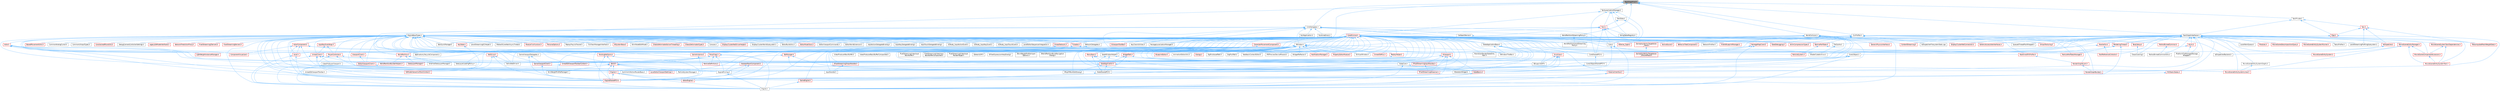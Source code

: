 digraph "TaskGraphFwd.h"
{
 // INTERACTIVE_SVG=YES
 // LATEX_PDF_SIZE
  bgcolor="transparent";
  edge [fontname=Helvetica,fontsize=10,labelfontname=Helvetica,labelfontsize=10];
  node [fontname=Helvetica,fontsize=10,shape=box,height=0.2,width=0.4];
  Node1 [id="Node000001",label="TaskGraphFwd.h",height=0.2,width=0.4,color="gray40", fillcolor="grey60", style="filled", fontcolor="black",tooltip=" "];
  Node1 -> Node2 [id="edge1_Node000001_Node000002",dir="back",color="steelblue1",style="solid",tooltip=" "];
  Node2 [id="Node000002",label="CoreDelegates.h",height=0.2,width=0.4,color="grey40", fillcolor="white", style="filled",URL="$d9/dc2/CoreDelegates_8h.html",tooltip=" "];
  Node2 -> Node3 [id="edge2_Node000002_Node000003",dir="back",color="steelblue1",style="solid",tooltip=" "];
  Node3 [id="Node000003",label="ApplicationLifecycleComponent.h",height=0.2,width=0.4,color="grey40", fillcolor="white", style="filled",URL="$de/db6/ApplicationLifecycleComponent_8h.html",tooltip=" "];
  Node2 -> Node4 [id="edge3_Node000002_Node000004",dir="back",color="steelblue1",style="solid",tooltip=" "];
  Node4 [id="Node000004",label="CallbackDevice.h",height=0.2,width=0.4,color="grey40", fillcolor="white", style="filled",URL="$d1/d7e/CallbackDevice_8h.html",tooltip=" "];
  Node4 -> Node5 [id="edge4_Node000004_Node000005",dir="back",color="steelblue1",style="solid",tooltip=" "];
  Node5 [id="Node000005",label="Core.h",height=0.2,width=0.4,color="grey40", fillcolor="white", style="filled",URL="$d6/dd7/Core_8h.html",tooltip=" "];
  Node5 -> Node6 [id="edge5_Node000005_Node000006",dir="back",color="steelblue1",style="solid",tooltip=" "];
  Node6 [id="Node000006",label="CoreUObject.h",height=0.2,width=0.4,color="grey40", fillcolor="white", style="filled",URL="$d0/ded/CoreUObject_8h.html",tooltip=" "];
  Node6 -> Node7 [id="edge6_Node000006_Node000007",dir="back",color="steelblue1",style="solid",tooltip=" "];
  Node7 [id="Node000007",label="Engine.h",height=0.2,width=0.4,color="grey40", fillcolor="white", style="filled",URL="$d1/d34/Public_2Engine_8h.html",tooltip=" "];
  Node6 -> Node8 [id="edge7_Node000006_Node000008",dir="back",color="steelblue1",style="solid",tooltip=" "];
  Node8 [id="Node000008",label="EngineMinimal.h",height=0.2,width=0.4,color="grey40", fillcolor="white", style="filled",URL="$d0/d2c/EngineMinimal_8h.html",tooltip=" "];
  Node8 -> Node7 [id="edge8_Node000008_Node000007",dir="back",color="steelblue1",style="solid",tooltip=" "];
  Node6 -> Node9 [id="edge9_Node000006_Node000009",dir="back",color="steelblue1",style="solid",tooltip=" "];
  Node9 [id="Node000009",label="SlateBasics.h",height=0.2,width=0.4,color="red", fillcolor="#FFF0F0", style="filled",URL="$da/d2f/SlateBasics_8h.html",tooltip=" "];
  Node9 -> Node7 [id="edge10_Node000009_Node000007",dir="back",color="steelblue1",style="solid",tooltip=" "];
  Node6 -> Node13 [id="edge11_Node000006_Node000013",dir="back",color="steelblue1",style="solid",tooltip=" "];
  Node13 [id="Node000013",label="SlateCore.h",height=0.2,width=0.4,color="grey40", fillcolor="white", style="filled",URL="$dc/d03/SlateCore_8h.html",tooltip=" "];
  Node13 -> Node7 [id="edge12_Node000013_Node000007",dir="back",color="steelblue1",style="solid",tooltip=" "];
  Node13 -> Node9 [id="edge13_Node000013_Node000009",dir="back",color="steelblue1",style="solid",tooltip=" "];
  Node5 -> Node7 [id="edge14_Node000005_Node000007",dir="back",color="steelblue1",style="solid",tooltip=" "];
  Node5 -> Node9 [id="edge15_Node000005_Node000009",dir="back",color="steelblue1",style="solid",tooltip=" "];
  Node2 -> Node5 [id="edge16_Node000002_Node000005",dir="back",color="steelblue1",style="solid",tooltip=" "];
  Node2 -> Node14 [id="edge17_Node000002_Node000014",dir="back",color="steelblue1",style="solid",tooltip=" "];
  Node14 [id="Node000014",label="CoreSharedPCH.h",height=0.2,width=0.4,color="grey40", fillcolor="white", style="filled",URL="$d8/de5/CoreSharedPCH_8h.html",tooltip=" "];
  Node14 -> Node15 [id="edge18_Node000014_Node000015",dir="back",color="steelblue1",style="solid",tooltip=" "];
  Node15 [id="Node000015",label="CoreUObjectSharedPCH.h",height=0.2,width=0.4,color="grey40", fillcolor="white", style="filled",URL="$de/d2f/CoreUObjectSharedPCH_8h.html",tooltip=" "];
  Node15 -> Node16 [id="edge19_Node000015_Node000016",dir="back",color="steelblue1",style="solid",tooltip=" "];
  Node16 [id="Node000016",label="SlateSharedPCH.h",height=0.2,width=0.4,color="grey40", fillcolor="white", style="filled",URL="$d1/dfc/SlateSharedPCH_8h.html",tooltip=" "];
  Node16 -> Node17 [id="edge20_Node000016_Node000017",dir="back",color="steelblue1",style="solid",tooltip=" "];
  Node17 [id="Node000017",label="EngineSharedPCH.h",height=0.2,width=0.4,color="red", fillcolor="#FFF0F0", style="filled",URL="$dc/dbb/EngineSharedPCH_8h.html",tooltip=" "];
  Node2 -> Node19 [id="edge21_Node000002_Node000019",dir="back",color="steelblue1",style="solid",tooltip=" "];
  Node19 [id="Node000019",label="KeyChainUtilities.h",height=0.2,width=0.4,color="grey40", fillcolor="white", style="filled",URL="$db/d66/KeyChainUtilities_8h.html",tooltip=" "];
  Node2 -> Node20 [id="edge22_Node000002_Node000020",dir="back",color="steelblue1",style="solid",tooltip=" "];
  Node20 [id="Node000020",label="NullApplication.h",height=0.2,width=0.4,color="grey40", fillcolor="white", style="filled",URL="$d8/deb/NullApplication_8h.html",tooltip=" "];
  Node2 -> Node21 [id="edge23_Node000002_Node000021",dir="back",color="steelblue1",style="solid",tooltip=" "];
  Node21 [id="Node000021",label="PackageLocalizationManager.h",height=0.2,width=0.4,color="grey40", fillcolor="white", style="filled",URL="$d6/d19/PackageLocalizationManager_8h.html",tooltip=" "];
  Node2 -> Node22 [id="edge24_Node000002_Node000022",dir="back",color="steelblue1",style="solid",tooltip=" "];
  Node22 [id="Node000022",label="RuntimeErrors.h",height=0.2,width=0.4,color="grey40", fillcolor="white", style="filled",URL="$de/d4b/RuntimeErrors_8h.html",tooltip=" "];
  Node2 -> Node23 [id="edge25_Node000002_Node000023",dir="back",color="steelblue1",style="solid",tooltip=" "];
  Node23 [id="Node000023",label="SWindow.h",height=0.2,width=0.4,color="grey40", fillcolor="white", style="filled",URL="$d2/d6d/SWindow_8h.html",tooltip=" "];
  Node23 -> Node24 [id="edge26_Node000023_Node000024",dir="back",color="steelblue1",style="solid",tooltip=" "];
  Node24 [id="Node000024",label="AnimationEditorUtils.h",height=0.2,width=0.4,color="grey40", fillcolor="white", style="filled",URL="$df/d23/AnimationEditorUtils_8h.html",tooltip=" "];
  Node23 -> Node25 [id="edge27_Node000023_Node000025",dir="back",color="steelblue1",style="solid",tooltip=" "];
  Node25 [id="Node000025",label="BlueprintEditor.h",height=0.2,width=0.4,color="red", fillcolor="#FFF0F0", style="filled",URL="$df/d7d/BlueprintEditor_8h.html",tooltip=" "];
  Node23 -> Node38 [id="edge28_Node000023_Node000038",dir="back",color="steelblue1",style="solid",tooltip=" "];
  Node38 [id="Node000038",label="Dialogs.h",height=0.2,width=0.4,color="red", fillcolor="#FFF0F0", style="filled",URL="$d2/d5c/Dialogs_8h.html",tooltip=" "];
  Node23 -> Node42 [id="edge29_Node000023_Node000042",dir="back",color="steelblue1",style="solid",tooltip=" "];
  Node42 [id="Node000042",label="DlgPickAssetPath.h",height=0.2,width=0.4,color="grey40", fillcolor="white", style="filled",URL="$db/d31/DlgPickAssetPath_8h.html",tooltip=" "];
  Node23 -> Node43 [id="edge30_Node000023_Node000043",dir="back",color="steelblue1",style="solid",tooltip=" "];
  Node43 [id="Node000043",label="DlgPickPath.h",height=0.2,width=0.4,color="grey40", fillcolor="white", style="filled",URL="$d9/d16/DlgPickPath_8h.html",tooltip=" "];
  Node23 -> Node44 [id="edge31_Node000023_Node000044",dir="back",color="steelblue1",style="solid",tooltip=" "];
  Node44 [id="Node000044",label="EditorEngine.h",height=0.2,width=0.4,color="red", fillcolor="#FFF0F0", style="filled",URL="$da/d0c/EditorEngine_8h.html",tooltip=" "];
  Node23 -> Node268 [id="edge32_Node000023_Node000268",dir="back",color="steelblue1",style="solid",tooltip=" "];
  Node268 [id="Node000268",label="FeedbackContextEditor.h",height=0.2,width=0.4,color="grey40", fillcolor="white", style="filled",URL="$de/d93/FeedbackContextEditor_8h.html",tooltip=" "];
  Node23 -> Node269 [id="edge33_Node000023_Node000269",dir="back",color="steelblue1",style="solid",tooltip=" "];
  Node269 [id="Node000269",label="GameEngine.h",height=0.2,width=0.4,color="red", fillcolor="#FFF0F0", style="filled",URL="$d7/d1f/GameEngine_8h.html",tooltip=" "];
  Node269 -> Node7 [id="edge34_Node000269_Node000007",dir="back",color="steelblue1",style="solid",tooltip=" "];
  Node23 -> Node271 [id="edge35_Node000023_Node000271",dir="back",color="steelblue1",style="solid",tooltip=" "];
  Node271 [id="Node000271",label="IPIEPreviewDeviceModule.h",height=0.2,width=0.4,color="grey40", fillcolor="white", style="filled",URL="$d1/d37/IPIEPreviewDeviceModule_8h.html",tooltip=" "];
  Node23 -> Node272 [id="edge36_Node000023_Node000272",dir="back",color="steelblue1",style="solid",tooltip=" "];
  Node272 [id="Node000272",label="IPixelStreaming2InputHandler.h",height=0.2,width=0.4,color="red", fillcolor="#FFF0F0", style="filled",URL="$df/d15/IPixelStreaming2InputHandler_8h.html",tooltip=" "];
  Node272 -> Node275 [id="edge37_Node000272_Node000275",dir="back",color="steelblue1",style="solid",tooltip=" "];
  Node275 [id="Node000275",label="InputHandler.h",height=0.2,width=0.4,color="grey40", fillcolor="white", style="filled",URL="$df/d2f/InputHandler_8h.html",tooltip=" "];
  Node23 -> Node276 [id="edge38_Node000023_Node000276",dir="back",color="steelblue1",style="solid",tooltip=" "];
  Node276 [id="Node000276",label="IPixelStreamingInputHandler.h",height=0.2,width=0.4,color="red", fillcolor="#FFF0F0", style="filled",URL="$d2/d0f/IPixelStreamingInputHandler_8h.html",tooltip=" "];
  Node276 -> Node278 [id="edge39_Node000276_Node000278",dir="back",color="steelblue1",style="solid",tooltip=" "];
  Node278 [id="Node000278",label="IPixelStreamingStreamer.h",height=0.2,width=0.4,color="red", fillcolor="#FFF0F0", style="filled",URL="$d8/d28/IPixelStreamingStreamer_8h.html",tooltip=" "];
  Node23 -> Node278 [id="edge40_Node000023_Node000278",dir="back",color="steelblue1",style="solid",tooltip=" "];
  Node23 -> Node282 [id="edge41_Node000023_Node000282",dir="back",color="steelblue1",style="solid",tooltip=" "];
  Node282 [id="Node000282",label="IWidgetReflector.h",height=0.2,width=0.4,color="grey40", fillcolor="white", style="filled",URL="$d4/d66/IWidgetReflector_8h.html",tooltip=" "];
  Node23 -> Node275 [id="edge42_Node000023_Node000275",dir="back",color="steelblue1",style="solid",tooltip=" "];
  Node23 -> Node283 [id="edge43_Node000023_Node000283",dir="back",color="steelblue1",style="solid",tooltip=" "];
  Node283 [id="Node000283",label="MenuStack.h",height=0.2,width=0.4,color="red", fillcolor="#FFF0F0", style="filled",URL="$d8/d80/MenuStack_8h.html",tooltip=" "];
  Node283 -> Node284 [id="edge44_Node000283_Node000284",dir="back",color="steelblue1",style="solid",tooltip=" "];
  Node284 [id="Node000284",label="SlateApplication.h",height=0.2,width=0.4,color="red", fillcolor="#FFF0F0", style="filled",URL="$db/d28/SlateApplication_8h.html",tooltip=" "];
  Node284 -> Node287 [id="edge45_Node000284_Node000287",dir="back",color="steelblue1",style="solid",tooltip=" "];
  Node287 [id="Node000287",label="CommonUIActionRouterBase.h",height=0.2,width=0.4,color="grey40", fillcolor="white", style="filled",URL="$d9/dd5/CommonUIActionRouterBase_8h.html",tooltip=" "];
  Node284 -> Node353 [id="edge46_Node000284_Node000353",dir="back",color="steelblue1",style="solid",tooltip=" "];
  Node353 [id="Node000353",label="SRigVMBulkEditDialog.h",height=0.2,width=0.4,color="grey40", fillcolor="white", style="filled",URL="$dd/d89/SRigVMBulkEditDialog_8h.html",tooltip=" "];
  Node284 -> Node9 [id="edge47_Node000284_Node000009",dir="back",color="steelblue1",style="solid",tooltip=" "];
  Node284 -> Node16 [id="edge48_Node000284_Node000016",dir="back",color="steelblue1",style="solid",tooltip=" "];
  Node283 -> Node9 [id="edge49_Node000283_Node000009",dir="back",color="steelblue1",style="solid",tooltip=" "];
  Node283 -> Node16 [id="edge50_Node000283_Node000016",dir="back",color="steelblue1",style="solid",tooltip=" "];
  Node23 -> Node372 [id="edge51_Node000023_Node000372",dir="back",color="steelblue1",style="solid",tooltip=" "];
  Node372 [id="Node000372",label="NotificationManager.h",height=0.2,width=0.4,color="red", fillcolor="#FFF0F0", style="filled",URL="$dc/dc7/NotificationManager_8h.html",tooltip=" "];
  Node23 -> Node376 [id="edge52_Node000023_Node000376",dir="back",color="steelblue1",style="solid",tooltip=" "];
  Node376 [id="Node000376",label="PixelStreamingVideoInput\lBackBuffer.h",height=0.2,width=0.4,color="grey40", fillcolor="white", style="filled",URL="$d8/d0b/PixelStreamingVideoInputBackBuffer_8h.html",tooltip=" "];
  Node23 -> Node377 [id="edge53_Node000023_Node000377",dir="back",color="steelblue1",style="solid",tooltip=" "];
  Node377 [id="Node000377",label="PixelStreamingVideoInput\lBackBufferComposited.h",height=0.2,width=0.4,color="grey40", fillcolor="white", style="filled",URL="$d8/d36/PixelStreamingVideoInputBackBufferComposited_8h.html",tooltip=" "];
  Node23 -> Node378 [id="edge54_Node000023_Node000378",dir="back",color="steelblue1",style="solid",tooltip=" "];
  Node378 [id="Node000378",label="PixelStreamingVideoInput\lRenderTarget.h",height=0.2,width=0.4,color="grey40", fillcolor="white", style="filled",URL="$da/de2/PixelStreamingVideoInputRenderTarget_8h.html",tooltip=" "];
  Node23 -> Node379 [id="edge55_Node000023_Node000379",dir="back",color="steelblue1",style="solid",tooltip=" "];
  Node379 [id="Node000379",label="PropertyEditorModule.h",height=0.2,width=0.4,color="red", fillcolor="#FFF0F0", style="filled",URL="$d5/d90/PropertyEditorModule_8h.html",tooltip=" "];
  Node23 -> Node417 [id="edge56_Node000023_Node000417",dir="back",color="steelblue1",style="solid",tooltip=" "];
  Node417 [id="Node000417",label="SBlueprintDiff.h",height=0.2,width=0.4,color="grey40", fillcolor="white", style="filled",URL="$de/d6d/SBlueprintDiff_8h.html",tooltip=" "];
  Node23 -> Node413 [id="edge57_Node000023_Node000413",dir="back",color="steelblue1",style="solid",tooltip=" "];
  Node413 [id="Node000413",label="SDetailsDiff.h",height=0.2,width=0.4,color="grey40", fillcolor="white", style="filled",URL="$da/d09/SDetailsDiff_8h.html",tooltip=" "];
  Node23 -> Node432 [id="edge58_Node000023_Node000432",dir="back",color="steelblue1",style="solid",tooltip=" "];
  Node432 [id="Node000432",label="SFilterExpressionHelpDialog.h",height=0.2,width=0.4,color="grey40", fillcolor="white", style="filled",URL="$d5/dd4/SFilterExpressionHelpDialog_8h.html",tooltip=" "];
  Node23 -> Node353 [id="edge59_Node000023_Node000353",dir="back",color="steelblue1",style="solid",tooltip=" "];
  Node23 -> Node178 [id="edge60_Node000023_Node000178",dir="back",color="steelblue1",style="solid",tooltip=" "];
  Node178 [id="Node000178",label="SSkeletonWidget.h",height=0.2,width=0.4,color="grey40", fillcolor="white", style="filled",URL="$dd/da7/SSkeletonWidget_8h.html",tooltip=" "];
  Node23 -> Node430 [id="edge61_Node000023_Node000430",dir="back",color="steelblue1",style="solid",tooltip=" "];
  Node430 [id="Node000430",label="SSkinWeightProfileImport\lOptions.h",height=0.2,width=0.4,color="grey40", fillcolor="white", style="filled",URL="$d9/d21/SSkinWeightProfileImportOptions_8h.html",tooltip=" "];
  Node23 -> Node433 [id="edge62_Node000023_Node000433",dir="back",color="steelblue1",style="solid",tooltip=" "];
  Node433 [id="Node000433",label="SViewport.h",height=0.2,width=0.4,color="red", fillcolor="#FFF0F0", style="filled",URL="$d8/db1/SViewport_8h.html",tooltip=" "];
  Node433 -> Node269 [id="edge63_Node000433_Node000269",dir="back",color="steelblue1",style="solid",tooltip=" "];
  Node433 -> Node272 [id="edge64_Node000433_Node000272",dir="back",color="steelblue1",style="solid",tooltip=" "];
  Node433 -> Node276 [id="edge65_Node000433_Node000276",dir="back",color="steelblue1",style="solid",tooltip=" "];
  Node433 -> Node278 [id="edge66_Node000433_Node000278",dir="back",color="steelblue1",style="solid",tooltip=" "];
  Node433 -> Node9 [id="edge67_Node000433_Node000009",dir="back",color="steelblue1",style="solid",tooltip=" "];
  Node23 -> Node435 [id="edge68_Node000023_Node000435",dir="back",color="steelblue1",style="solid",tooltip=" "];
  Node435 [id="Node000435",label="SVirtualWindow.h",height=0.2,width=0.4,color="grey40", fillcolor="white", style="filled",URL="$d3/dd3/SVirtualWindow_8h.html",tooltip=" "];
  Node23 -> Node436 [id="edge69_Node000023_Node000436",dir="back",color="steelblue1",style="solid",tooltip=" "];
  Node436 [id="Node000436",label="SWindowTitleBar.h",height=0.2,width=0.4,color="grey40", fillcolor="white", style="filled",URL="$d0/dce/SWindowTitleBar_8h.html",tooltip=" "];
  Node23 -> Node437 [id="edge70_Node000023_Node000437",dir="back",color="steelblue1",style="solid",tooltip=" "];
  Node437 [id="Node000437",label="SWorldPartitionBuildNavigation\lDialog.h",height=0.2,width=0.4,color="grey40", fillcolor="white", style="filled",URL="$d0/d61/SWorldPartitionBuildNavigationDialog_8h.html",tooltip=" "];
  Node23 -> Node284 [id="edge71_Node000023_Node000284",dir="back",color="steelblue1",style="solid",tooltip=" "];
  Node23 -> Node13 [id="edge72_Node000023_Node000013",dir="back",color="steelblue1",style="solid",tooltip=" "];
  Node23 -> Node16 [id="edge73_Node000023_Node000016",dir="back",color="steelblue1",style="solid",tooltip=" "];
  Node23 -> Node438 [id="edge74_Node000023_Node000438",dir="back",color="steelblue1",style="solid",tooltip=" "];
  Node438 [id="Node000438",label="SlateWindowHelper.h",height=0.2,width=0.4,color="grey40", fillcolor="white", style="filled",URL="$d4/df3/SlateWindowHelper_8h.html",tooltip=" "];
  Node438 -> Node284 [id="edge75_Node000438_Node000284",dir="back",color="steelblue1",style="solid",tooltip=" "];
  Node438 -> Node13 [id="edge76_Node000438_Node000013",dir="back",color="steelblue1",style="solid",tooltip=" "];
  Node438 -> Node16 [id="edge77_Node000438_Node000016",dir="back",color="steelblue1",style="solid",tooltip=" "];
  Node23 -> Node439 [id="edge78_Node000023_Node000439",dir="back",color="steelblue1",style="solid",tooltip=" "];
  Node439 [id="Node000439",label="TabManager.h",height=0.2,width=0.4,color="red", fillcolor="#FFF0F0", style="filled",URL="$db/d9a/TabManager_8h.html",tooltip=" "];
  Node439 -> Node9 [id="edge79_Node000439_Node000009",dir="back",color="steelblue1",style="solid",tooltip=" "];
  Node439 -> Node16 [id="edge80_Node000439_Node000016",dir="back",color="steelblue1",style="solid",tooltip=" "];
  Node439 -> Node453 [id="edge81_Node000439_Node000453",dir="back",color="steelblue1",style="solid",tooltip=" "];
  Node453 [id="Node000453",label="UnrealEdViewportToolbarContext.h",height=0.2,width=0.4,color="red", fillcolor="#FFF0F0", style="filled",URL="$d0/d9d/UnrealEdViewportToolbarContext_8h.html",tooltip=" "];
  Node453 -> Node457 [id="edge82_Node000453_Node000457",dir="back",color="steelblue1",style="solid",tooltip=" "];
  Node457 [id="Node000457",label="UnrealEdViewportToolbar.h",height=0.2,width=0.4,color="grey40", fillcolor="white", style="filled",URL="$d2/d18/UnrealEdViewportToolbar_8h.html",tooltip=" "];
  Node23 -> Node220 [id="edge83_Node000023_Node000220",dir="back",color="steelblue1",style="solid",tooltip=" "];
  Node220 [id="Node000220",label="UnrealEdMisc.h",height=0.2,width=0.4,color="red", fillcolor="#FFF0F0", style="filled",URL="$da/d70/UnrealEdMisc_8h.html",tooltip=" "];
  Node23 -> Node458 [id="edge84_Node000023_Node000458",dir="back",color="steelblue1",style="solid",tooltip=" "];
  Node458 [id="Node000458",label="VideoProducerBackBuffer.h",height=0.2,width=0.4,color="grey40", fillcolor="white", style="filled",URL="$d0/d18/VideoProducerBackBuffer_8h.html",tooltip=" "];
  Node23 -> Node459 [id="edge85_Node000023_Node000459",dir="back",color="steelblue1",style="solid",tooltip=" "];
  Node459 [id="Node000459",label="VideoProducerBackBufferComposited.h",height=0.2,width=0.4,color="grey40", fillcolor="white", style="filled",URL="$d5/d3e/VideoProducerBackBufferComposited_8h.html",tooltip=" "];
  Node23 -> Node460 [id="edge86_Node000023_Node000460",dir="back",color="steelblue1",style="solid",tooltip=" "];
  Node460 [id="Node000460",label="VideoProducerViewport.h",height=0.2,width=0.4,color="grey40", fillcolor="white", style="filled",URL="$d8/d79/VideoProducerViewport_8h.html",tooltip=" "];
  Node23 -> Node461 [id="edge87_Node000023_Node000461",dir="back",color="steelblue1",style="solid",tooltip=" "];
  Node461 [id="Node000461",label="WidgetPath.h",height=0.2,width=0.4,color="red", fillcolor="#FFF0F0", style="filled",URL="$d0/d7f/WidgetPath_8h.html",tooltip=" "];
  Node461 -> Node284 [id="edge88_Node000461_Node000284",dir="back",color="steelblue1",style="solid",tooltip=" "];
  Node461 -> Node13 [id="edge89_Node000461_Node000013",dir="back",color="steelblue1",style="solid",tooltip=" "];
  Node461 -> Node16 [id="edge90_Node000461_Node000016",dir="back",color="steelblue1",style="solid",tooltip=" "];
  Node2 -> Node463 [id="edge91_Node000002_Node000463",dir="back",color="steelblue1",style="solid",tooltip=" "];
  Node463 [id="Node000463",label="ShaderCodeArchive.h",height=0.2,width=0.4,color="grey40", fillcolor="white", style="filled",URL="$d4/dfd/ShaderCodeArchive_8h.html",tooltip=" "];
  Node2 -> Node464 [id="edge92_Node000002_Node000464",dir="back",color="steelblue1",style="solid",tooltip=" "];
  Node464 [id="Node000464",label="SlateApplicationBase.h",height=0.2,width=0.4,color="grey40", fillcolor="white", style="filled",URL="$d2/dfe/SlateApplicationBase_8h.html",tooltip=" "];
  Node464 -> Node465 [id="edge93_Node000464_Node000465",dir="back",color="steelblue1",style="solid",tooltip=" "];
  Node465 [id="Node000465",label="SListView.h",height=0.2,width=0.4,color="red", fillcolor="#FFF0F0", style="filled",URL="$db/db5/SListView_8h.html",tooltip=" "];
  Node465 -> Node417 [id="edge94_Node000465_Node000417",dir="back",color="steelblue1",style="solid",tooltip=" "];
  Node465 -> Node178 [id="edge95_Node000465_Node000178",dir="back",color="steelblue1",style="solid",tooltip=" "];
  Node465 -> Node9 [id="edge96_Node000465_Node000009",dir="back",color="steelblue1",style="solid",tooltip=" "];
  Node465 -> Node16 [id="edge97_Node000465_Node000016",dir="back",color="steelblue1",style="solid",tooltip=" "];
  Node464 -> Node436 [id="edge98_Node000464_Node000436",dir="back",color="steelblue1",style="solid",tooltip=" "];
  Node464 -> Node284 [id="edge99_Node000464_Node000284",dir="back",color="steelblue1",style="solid",tooltip=" "];
  Node464 -> Node13 [id="edge100_Node000464_Node000013",dir="back",color="steelblue1",style="solid",tooltip=" "];
  Node464 -> Node16 [id="edge101_Node000464_Node000016",dir="back",color="steelblue1",style="solid",tooltip=" "];
  Node2 -> Node181 [id="edge102_Node000002_Node000181",dir="back",color="steelblue1",style="solid",tooltip=" "];
  Node181 [id="Node000181",label="WorldPartition.h",height=0.2,width=0.4,color="red", fillcolor="#FFF0F0", style="filled",URL="$de/d1e/WorldPartition_8h.html",tooltip=" "];
  Node181 -> Node182 [id="edge103_Node000181_Node000182",dir="back",color="steelblue1",style="solid",tooltip=" "];
  Node182 [id="Node000182",label="DataLayerLoadingPolicy.h",height=0.2,width=0.4,color="grey40", fillcolor="white", style="filled",URL="$d4/d49/DataLayerLoadingPolicy_8h.html",tooltip=" "];
  Node181 -> Node183 [id="edge104_Node000181_Node000183",dir="back",color="steelblue1",style="solid",tooltip=" "];
  Node183 [id="Node000183",label="DataLayerManager.h",height=0.2,width=0.4,color="red", fillcolor="#FFF0F0", style="filled",URL="$de/d96/DataLayerManager_8h.html",tooltip=" "];
  Node181 -> Node185 [id="edge105_Node000181_Node000185",dir="back",color="steelblue1",style="solid",tooltip=" "];
  Node185 [id="Node000185",label="ExternalDataLayerManager.h",height=0.2,width=0.4,color="grey40", fillcolor="white", style="filled",URL="$d3/d7d/ExternalDataLayerManager_8h.html",tooltip=" "];
  Node181 -> Node186 [id="edge106_Node000181_Node000186",dir="back",color="steelblue1",style="solid",tooltip=" "];
  Node186 [id="Node000186",label="WorldPartitionBuilderHelpers.h",height=0.2,width=0.4,color="red", fillcolor="#FFF0F0", style="filled",URL="$db/dc0/WorldPartitionBuilderHelpers_8h.html",tooltip=" "];
  Node2 -> Node196 [id="edge107_Node000002_Node000196",dir="back",color="steelblue1",style="solid",tooltip=" "];
  Node196 [id="Node000196",label="WorldPartitionStreamingPolicy.h",height=0.2,width=0.4,color="grey40", fillcolor="white", style="filled",URL="$d8/d37/WorldPartitionStreamingPolicy_8h.html",tooltip=" "];
  Node196 -> Node197 [id="edge108_Node000196_Node000197",dir="back",color="steelblue1",style="solid",tooltip=" "];
  Node197 [id="Node000197",label="WorldPartitionLevelStreaming\lPolicy.h",height=0.2,width=0.4,color="grey40", fillcolor="white", style="filled",URL="$d4/d14/WorldPartitionLevelStreamingPolicy_8h.html",tooltip=" "];
  Node1 -> Node564 [id="edge109_Node000001_Node000564",dir="back",color="steelblue1",style="solid",tooltip=" "];
  Node564 [id="Node000564",label="CsvProfiler.h",height=0.2,width=0.4,color="grey40", fillcolor="white", style="filled",URL="$d1/d9f/CsvProfiler_8h.html",tooltip=" "];
  Node564 -> Node565 [id="edge110_Node000564_Node000565",dir="back",color="steelblue1",style="solid",tooltip=" "];
  Node565 [id="Node000565",label="AnimCompressionTypes.h",height=0.2,width=0.4,color="red", fillcolor="#FFF0F0", style="filled",URL="$d1/d3b/AnimCompressionTypes_8h.html",tooltip=" "];
  Node564 -> Node595 [id="edge111_Node000564_Node000595",dir="back",color="steelblue1",style="solid",tooltip=" "];
  Node595 [id="Node000595",label="BehaviorTreeComponent.h",height=0.2,width=0.4,color="red", fillcolor="#FFF0F0", style="filled",URL="$dc/d7b/BehaviorTreeComponent_8h.html",tooltip=" "];
  Node564 -> Node647 [id="edge112_Node000564_Node000647",dir="back",color="steelblue1",style="solid",tooltip=" "];
  Node647 [id="Node000647",label="FindInBlueprintManager.h",height=0.2,width=0.4,color="red", fillcolor="#FFF0F0", style="filled",URL="$db/d3b/FindInBlueprintManager_8h.html",tooltip=" "];
  Node564 -> Node649 [id="edge113_Node000564_Node000649",dir="back",color="steelblue1",style="solid",tooltip=" "];
  Node649 [id="Node000649",label="IoDispatcherBackend.h",height=0.2,width=0.4,color="grey40", fillcolor="white", style="filled",URL="$d3/df3/IoDispatcherBackend_8h.html",tooltip=" "];
  Node564 -> Node650 [id="edge114_Node000564_Node000650",dir="back",color="steelblue1",style="solid",tooltip=" "];
  Node650 [id="Node000650",label="IoDispatcherFilesystemStats.cpp",height=0.2,width=0.4,color="grey40", fillcolor="white", style="filled",URL="$d8/d03/IoDispatcherFilesystemStats_8cpp.html",tooltip=" "];
  Node564 -> Node651 [id="edge115_Node000564_Node000651",dir="back",color="steelblue1",style="solid",tooltip=" "];
  Node651 [id="Node000651",label="LevelStreamingProfilingSubsystem.h",height=0.2,width=0.4,color="grey40", fillcolor="white", style="filled",URL="$de/d7f/LevelStreamingProfilingSubsystem_8h.html",tooltip=" "];
  Node564 -> Node652 [id="edge116_Node000564_Node000652",dir="back",color="steelblue1",style="solid",tooltip=" "];
  Node652 [id="Node000652",label="MallocBinnedCommon.h",height=0.2,width=0.4,color="red", fillcolor="#FFF0F0", style="filled",URL="$d9/d32/MallocBinnedCommon_8h.html",tooltip=" "];
  Node652 -> Node3162 [id="edge117_Node000652_Node003162",dir="back",color="steelblue1",style="solid",tooltip=" "];
  Node3162 [id="Node003162",label="MallocBinnedCommonUtils.h",height=0.2,width=0.4,color="grey40", fillcolor="white", style="filled",URL="$dc/ded/MallocBinnedCommonUtils_8h.html",tooltip=" "];
  Node564 -> Node3281 [id="edge118_Node000564_Node003281",dir="back",color="steelblue1",style="solid",tooltip=" "];
  Node3281 [id="Node003281",label="NetworkProfiler.h",height=0.2,width=0.4,color="grey40", fillcolor="white", style="filled",URL="$d4/d40/NetworkProfiler_8h.html",tooltip=" "];
  Node564 -> Node3282 [id="edge119_Node000564_Node003282",dir="back",color="steelblue1",style="solid",tooltip=" "];
  Node3282 [id="Node003282",label="PackageMapClient.h",height=0.2,width=0.4,color="red", fillcolor="#FFF0F0", style="filled",URL="$d8/d9b/PackageMapClient_8h.html",tooltip=" "];
  Node3282 -> Node1251 [id="edge120_Node003282_Node001251",dir="back",color="steelblue1",style="solid",tooltip=" "];
  Node1251 [id="Node001251",label="DemoNetDriver.h",height=0.2,width=0.4,color="grey40", fillcolor="white", style="filled",URL="$df/df9/DemoNetDriver_8h.html",tooltip=" "];
  Node3282 -> Node7 [id="edge121_Node003282_Node000007",dir="back",color="steelblue1",style="solid",tooltip=" "];
  Node3282 -> Node3283 [id="edge122_Node003282_Node003283",dir="back",color="steelblue1",style="solid",tooltip=" "];
  Node3283 [id="Node003283",label="ReplayHelper.h",height=0.2,width=0.4,color="red", fillcolor="#FFF0F0", style="filled",URL="$d4/d6f/ReplayHelper_8h.html",tooltip=" "];
  Node3283 -> Node1251 [id="edge123_Node003283_Node001251",dir="back",color="steelblue1",style="solid",tooltip=" "];
  Node564 -> Node3284 [id="edge124_Node000564_Node003284",dir="back",color="steelblue1",style="solid",tooltip=" "];
  Node3284 [id="Node003284",label="ParticlePerfStats.h",height=0.2,width=0.4,color="red", fillcolor="#FFF0F0", style="filled",URL="$dd/df4/ParticlePerfStats_8h.html",tooltip=" "];
  Node3284 -> Node2361 [id="edge125_Node003284_Node002361",dir="back",color="steelblue1",style="solid",tooltip=" "];
  Node2361 [id="Node002361",label="ParticlePerfStatsManager.h",height=0.2,width=0.4,color="red", fillcolor="#FFF0F0", style="filled",URL="$dd/db3/ParticlePerfStatsManager_8h.html",tooltip=" "];
  Node3284 -> Node2697 [id="edge126_Node003284_Node002697",dir="back",color="steelblue1",style="solid",tooltip=" "];
  Node2697 [id="Node002697",label="ParticleSystem.h",height=0.2,width=0.4,color="red", fillcolor="#FFF0F0", style="filled",URL="$d7/d33/ParticleSystem_8h.html",tooltip=" "];
  Node564 -> Node2361 [id="edge127_Node000564_Node002361",dir="back",color="steelblue1",style="solid",tooltip=" "];
  Node564 -> Node2363 [id="edge128_Node000564_Node002363",dir="back",color="steelblue1",style="solid",tooltip=" "];
  Node2363 [id="Node002363",label="RealtimeGPUProfiler.h",height=0.2,width=0.4,color="red", fillcolor="#FFF0F0", style="filled",URL="$d7/def/RealtimeGPUProfiler_8h.html",tooltip=" "];
  Node2363 -> Node2372 [id="edge129_Node002363_Node002372",dir="back",color="steelblue1",style="solid",tooltip=" "];
  Node2372 [id="Node002372",label="RenderGraphEvent.h",height=0.2,width=0.4,color="red", fillcolor="#FFF0F0", style="filled",URL="$db/dbb/RenderGraphEvent_8h.html",tooltip=" "];
  Node2372 -> Node2331 [id="edge130_Node002372_Node002331",dir="back",color="steelblue1",style="solid",tooltip=" "];
  Node2331 [id="Node002331",label="RenderGraphBuilder.h",height=0.2,width=0.4,color="red", fillcolor="#FFF0F0", style="filled",URL="$d4/d7b/RenderGraphBuilder_8h.html",tooltip=" "];
  Node564 -> Node2331 [id="edge131_Node000564_Node002331",dir="back",color="steelblue1",style="solid",tooltip=" "];
  Node564 -> Node2372 [id="edge132_Node000564_Node002372",dir="back",color="steelblue1",style="solid",tooltip=" "];
  Node564 -> Node3285 [id="edge133_Node000564_Node003285",dir="back",color="steelblue1",style="solid",tooltip=" "];
  Node3285 [id="Node003285",label="SlateDebugging.h",height=0.2,width=0.4,color="red", fillcolor="#FFF0F0", style="filled",URL="$d1/dcc/SlateDebugging_8h.html",tooltip=" "];
  Node1 -> Node3307 [id="edge134_Node000001_Node003307",dir="back",color="steelblue1",style="solid",tooltip=" "];
  Node3307 [id="Node003307",label="EngineBaseTypes.h",height=0.2,width=0.4,color="grey40", fillcolor="white", style="filled",URL="$d6/d1a/EngineBaseTypes_8h.html",tooltip=" "];
  Node3307 -> Node3308 [id="edge135_Node003307_Node003308",dir="back",color="steelblue1",style="solid",tooltip=" "];
  Node3308 [id="Node003308",label="AISystemBase.h",height=0.2,width=0.4,color="red", fillcolor="#FFF0F0", style="filled",URL="$d5/d44/AISystemBase_8h.html",tooltip=" "];
  Node3307 -> Node804 [id="edge136_Node003307_Node000804",dir="back",color="steelblue1",style="solid",tooltip=" "];
  Node804 [id="Node000804",label="Actor.h",height=0.2,width=0.4,color="red", fillcolor="#FFF0F0", style="filled",URL="$d0/d43/Actor_8h.html",tooltip=" "];
  Node804 -> Node679 [id="edge137_Node000804_Node000679",dir="back",color="steelblue1",style="solid",tooltip=" "];
  Node679 [id="Node000679",label="ComponentVisualizer.h",height=0.2,width=0.4,color="red", fillcolor="#FFF0F0", style="filled",URL="$d3/d9b/ComponentVisualizer_8h.html",tooltip=" "];
  Node804 -> Node1251 [id="edge138_Node000804_Node001251",dir="back",color="steelblue1",style="solid",tooltip=" "];
  Node804 -> Node44 [id="edge139_Node000804_Node000044",dir="back",color="steelblue1",style="solid",tooltip=" "];
  Node804 -> Node8 [id="edge140_Node000804_Node000008",dir="back",color="steelblue1",style="solid",tooltip=" "];
  Node804 -> Node17 [id="edge141_Node000804_Node000017",dir="back",color="steelblue1",style="solid",tooltip=" "];
  Node804 -> Node1505 [id="edge142_Node000804_Node001505",dir="back",color="steelblue1",style="solid",tooltip=" "];
  Node1505 [id="Node001505",label="LightWeightInstanceManager.h",height=0.2,width=0.4,color="red", fillcolor="#FFF0F0", style="filled",URL="$d8/d04/LightWeightInstanceManager_8h.html",tooltip=" "];
  Node804 -> Node1757 [id="edge143_Node000804_Node001757",dir="back",color="steelblue1",style="solid",tooltip=" "];
  Node1757 [id="Node001757",label="World.h",height=0.2,width=0.4,color="red", fillcolor="#FFF0F0", style="filled",URL="$dd/d5b/World_8h.html",tooltip=" "];
  Node1757 -> Node150 [id="edge144_Node001757_Node000150",dir="back",color="steelblue1",style="solid",tooltip=" "];
  Node150 [id="Node000150",label="EdModeInteractiveToolsContext.h",height=0.2,width=0.4,color="red", fillcolor="#FFF0F0", style="filled",URL="$d7/da4/EdModeInteractiveToolsContext_8h.html",tooltip=" "];
  Node1757 -> Node1828 [id="edge145_Node001757_Node001828",dir="back",color="steelblue1",style="solid",tooltip=" "];
  Node1828 [id="Node001828",label="Engine.h",height=0.2,width=0.4,color="red", fillcolor="#FFF0F0", style="filled",URL="$d0/de7/Classes_2Engine_2Engine_8h.html",tooltip=" "];
  Node1828 -> Node44 [id="edge146_Node001828_Node000044",dir="back",color="steelblue1",style="solid",tooltip=" "];
  Node1828 -> Node7 [id="edge147_Node001828_Node000007",dir="back",color="steelblue1",style="solid",tooltip=" "];
  Node1828 -> Node17 [id="edge148_Node001828_Node000017",dir="back",color="steelblue1",style="solid",tooltip=" "];
  Node1828 -> Node269 [id="edge149_Node001828_Node000269",dir="back",color="steelblue1",style="solid",tooltip=" "];
  Node1757 -> Node8 [id="edge150_Node001757_Node000008",dir="back",color="steelblue1",style="solid",tooltip=" "];
  Node1757 -> Node17 [id="edge151_Node001757_Node000017",dir="back",color="steelblue1",style="solid",tooltip=" "];
  Node1757 -> Node1899 [id="edge152_Node001757_Node001899",dir="back",color="steelblue1",style="solid",tooltip=" "];
  Node1899 [id="Node001899",label="LevelEditorViewportSettings.h",height=0.2,width=0.4,color="red", fillcolor="#FFF0F0", style="filled",URL="$df/dbd/LevelEditorViewportSettings_8h.html",tooltip=" "];
  Node1757 -> Node1901 [id="edge153_Node001757_Node001901",dir="back",color="steelblue1",style="solid",tooltip=" "];
  Node1901 [id="Node001901",label="MovieSceneEntitySystemLinker.h",height=0.2,width=0.4,color="red", fillcolor="#FFF0F0", style="filled",URL="$d9/d16/MovieSceneEntitySystemLinker_8h.html",tooltip=" "];
  Node1757 -> Node1992 [id="edge154_Node001757_Node001992",dir="back",color="steelblue1",style="solid",tooltip=" "];
  Node1992 [id="Node001992",label="ParticleSystemManager.h",height=0.2,width=0.4,color="grey40", fillcolor="white", style="filled",URL="$de/df4/ParticleSystemManager_8h.html",tooltip=" "];
  Node1757 -> Node1155 [id="edge155_Node001757_Node001155",dir="back",color="steelblue1",style="solid",tooltip=" "];
  Node1155 [id="Node001155",label="SkinWeightProfileManager.h",height=0.2,width=0.4,color="grey40", fillcolor="white", style="filled",URL="$d4/d83/SkinWeightProfileManager_8h.html",tooltip=" "];
  Node804 -> Node181 [id="edge156_Node000804_Node000181",dir="back",color="steelblue1",style="solid",tooltip=" "];
  Node3307 -> Node654 [id="edge157_Node003307_Node000654",dir="back",color="steelblue1",style="solid",tooltip=" "];
  Node654 [id="Node000654",label="ActorComponent.h",height=0.2,width=0.4,color="red", fillcolor="#FFF0F0", style="filled",URL="$da/db1/ActorComponent_8h.html",tooltip=" "];
  Node654 -> Node3 [id="edge158_Node000654_Node000003",dir="back",color="steelblue1",style="solid",tooltip=" "];
  Node654 -> Node679 [id="edge159_Node000654_Node000679",dir="back",color="steelblue1",style="solid",tooltip=" "];
  Node654 -> Node8 [id="edge160_Node000654_Node000008",dir="back",color="steelblue1",style="solid",tooltip=" "];
  Node654 -> Node17 [id="edge161_Node000654_Node000017",dir="back",color="steelblue1",style="solid",tooltip=" "];
  Node654 -> Node702 [id="edge162_Node000654_Node000702",dir="back",color="steelblue1",style="solid",tooltip=" "];
  Node702 [id="Node000702",label="Level.h",height=0.2,width=0.4,color="red", fillcolor="#FFF0F0", style="filled",URL="$d9/da2/Level_8h.html",tooltip=" "];
  Node702 -> Node7 [id="edge163_Node000702_Node000007",dir="back",color="steelblue1",style="solid",tooltip=" "];
  Node702 -> Node17 [id="edge164_Node000702_Node000017",dir="back",color="steelblue1",style="solid",tooltip=" "];
  Node654 -> Node728 [id="edge165_Node000654_Node000728",dir="back",color="steelblue1",style="solid",tooltip=" "];
  Node728 [id="Node000728",label="MarkActorRenderStateDirty\lTask.h",height=0.2,width=0.4,color="grey40", fillcolor="white", style="filled",URL="$d0/d61/MarkActorRenderStateDirtyTask_8h.html",tooltip=" "];
  Node3307 -> Node3310 [id="edge166_Node003307_Node003310",dir="back",color="steelblue1",style="solid",tooltip=" "];
  Node3310 [id="Node003310",label="AnimNodeEditMode.h",height=0.2,width=0.4,color="grey40", fillcolor="white", style="filled",URL="$df/df6/AnimNodeEditMode_8h.html",tooltip=" "];
  Node3307 -> Node3311 [id="edge167_Node003307_Node003311",dir="back",color="steelblue1",style="solid",tooltip=" "];
  Node3311 [id="Node003311",label="BasedMovementUtils.h",height=0.2,width=0.4,color="red", fillcolor="#FFF0F0", style="filled",URL="$d8/d85/BasedMovementUtils_8h.html",tooltip=" "];
  Node3307 -> Node3312 [id="edge168_Node003307_Node003312",dir="back",color="steelblue1",style="solid",tooltip=" "];
  Node3312 [id="Node003312",label="ChaosDeformableSolverThreading.h",height=0.2,width=0.4,color="red", fillcolor="#FFF0F0", style="filled",URL="$de/d06/ChaosDeformableSolverThreading_8h.html",tooltip=" "];
  Node3307 -> Node3313 [id="edge169_Node003307_Node003313",dir="back",color="steelblue1",style="solid",tooltip=" "];
  Node3313 [id="Node003313",label="ChaosDeformableTypes.h",height=0.2,width=0.4,color="red", fillcolor="#FFF0F0", style="filled",URL="$d3/d3c/ChaosDeformableTypes_8h.html",tooltip=" "];
  Node3307 -> Node742 [id="edge170_Node003307_Node000742",dir="back",color="steelblue1",style="solid",tooltip=" "];
  Node742 [id="Node000742",label="CharacterMovementComponent.h",height=0.2,width=0.4,color="red", fillcolor="#FFF0F0", style="filled",URL="$d8/d84/CharacterMovementComponent_8h.html",tooltip=" "];
  Node742 -> Node8 [id="edge171_Node000742_Node000008",dir="back",color="steelblue1",style="solid",tooltip=" "];
  Node3307 -> Node3315 [id="edge172_Node003307_Node003315",dir="back",color="steelblue1",style="solid",tooltip=" "];
  Node3315 [id="Node003315",label="CommonAnalogCursor.h",height=0.2,width=0.4,color="grey40", fillcolor="white", style="filled",URL="$d7/d11/CommonAnalogCursor_8h.html",tooltip=" "];
  Node3307 -> Node287 [id="edge173_Node003307_Node000287",dir="back",color="steelblue1",style="solid",tooltip=" "];
  Node3307 -> Node3316 [id="edge174_Node003307_Node003316",dir="back",color="steelblue1",style="solid",tooltip=" "];
  Node3316 [id="Node003316",label="CommonUIInputTypes.h",height=0.2,width=0.4,color="grey40", fillcolor="white", style="filled",URL="$d5/de8/CommonUIInputTypes_8h.html",tooltip=" "];
  Node3307 -> Node679 [id="edge175_Node003307_Node000679",dir="back",color="steelblue1",style="solid",tooltip=" "];
  Node3307 -> Node3317 [id="edge176_Node003307_Node003317",dir="back",color="steelblue1",style="solid",tooltip=" "];
  Node3317 [id="Node003317",label="Console.h",height=0.2,width=0.4,color="grey40", fillcolor="white", style="filled",URL="$d2/d3f/Console_8h.html",tooltip=" "];
  Node3307 -> Node3318 [id="edge177_Node003307_Node003318",dir="back",color="steelblue1",style="solid",tooltip=" "];
  Node3318 [id="Node003318",label="ConstrainedMoveUtils.h",height=0.2,width=0.4,color="red", fillcolor="#FFF0F0", style="filled",URL="$d4/daa/ConstrainedMoveUtils_8h.html",tooltip=" "];
  Node3307 -> Node3319 [id="edge178_Node003307_Node003319",dir="back",color="steelblue1",style="solid",tooltip=" "];
  Node3319 [id="Node003319",label="DebugCameraControllerSettings.h",height=0.2,width=0.4,color="grey40", fillcolor="white", style="filled",URL="$d4/dea/DebugCameraControllerSettings_8h.html",tooltip=" "];
  Node3307 -> Node1251 [id="edge179_Node003307_Node001251",dir="back",color="steelblue1",style="solid",tooltip=" "];
  Node3307 -> Node3320 [id="edge180_Node003307_Node003320",dir="back",color="steelblue1",style="solid",tooltip=" "];
  Node3320 [id="Node003320",label="DisplayClusterNetDriverHelper.h",height=0.2,width=0.4,color="red", fillcolor="#FFF0F0", style="filled",URL="$db/d8c/DisplayClusterNetDriverHelper_8h.html",tooltip=" "];
  Node3307 -> Node3321 [id="edge181_Node003307_Node003321",dir="back",color="steelblue1",style="solid",tooltip=" "];
  Node3321 [id="Node003321",label="DisplayClusterWorldSubsystem.h",height=0.2,width=0.4,color="grey40", fillcolor="white", style="filled",URL="$d4/de8/DisplayClusterWorldSubsystem_8h.html",tooltip=" "];
  Node3307 -> Node150 [id="edge182_Node003307_Node000150",dir="back",color="steelblue1",style="solid",tooltip=" "];
  Node3307 -> Node3322 [id="edge183_Node003307_Node003322",dir="back",color="steelblue1",style="solid",tooltip=" "];
  Node3322 [id="Node003322",label="EditorBuildUtils.h",height=0.2,width=0.4,color="grey40", fillcolor="white", style="filled",URL="$d5/d8f/EditorBuildUtils_8h.html",tooltip=" "];
  Node3307 -> Node3323 [id="edge184_Node003307_Node003323",dir="back",color="steelblue1",style="solid",tooltip=" "];
  Node3323 [id="Node003323",label="EditorModeTools.h",height=0.2,width=0.4,color="red", fillcolor="#FFF0F0", style="filled",URL="$d3/d8a/EditorModeTools_8h.html",tooltip=" "];
  Node3307 -> Node159 [id="edge185_Node003307_Node000159",dir="back",color="steelblue1",style="solid",tooltip=" "];
  Node159 [id="Node000159",label="EditorViewportClient.h",height=0.2,width=0.4,color="red", fillcolor="#FFF0F0", style="filled",URL="$d4/d41/EditorViewportClient_8h.html",tooltip=" "];
  Node159 -> Node178 [id="edge186_Node000159_Node000178",dir="back",color="steelblue1",style="solid",tooltip=" "];
  Node3307 -> Node2995 [id="edge187_Node003307_Node002995",dir="back",color="steelblue1",style="solid",tooltip=" "];
  Node2995 [id="Node002995",label="EditorViewportCommands.h",height=0.2,width=0.4,color="grey40", fillcolor="white", style="filled",URL="$d9/de5/EditorViewportCommands_8h.html",tooltip=" "];
  Node3307 -> Node3324 [id="edge188_Node003307_Node003324",dir="back",color="steelblue1",style="solid",tooltip=" "];
  Node3324 [id="Node003324",label="EditorWorldExtension.h",height=0.2,width=0.4,color="grey40", fillcolor="white", style="filled",URL="$d8/d54/EditorWorldExtension_8h.html",tooltip=" "];
  Node3307 -> Node1828 [id="edge189_Node003307_Node001828",dir="back",color="steelblue1",style="solid",tooltip=" "];
  Node3307 -> Node7 [id="edge190_Node003307_Node000007",dir="back",color="steelblue1",style="solid",tooltip=" "];
  Node3307 -> Node17 [id="edge191_Node003307_Node000017",dir="back",color="steelblue1",style="solid",tooltip=" "];
  Node3307 -> Node3325 [id="edge192_Node003307_Node003325",dir="back",color="steelblue1",style="solid",tooltip=" "];
  Node3325 [id="Node003325",label="GameInstance.h",height=0.2,width=0.4,color="red", fillcolor="#FFF0F0", style="filled",URL="$df/d77/GameInstance_8h.html",tooltip=" "];
  Node3325 -> Node17 [id="edge193_Node003325_Node000017",dir="back",color="steelblue1",style="solid",tooltip=" "];
  Node3307 -> Node3328 [id="edge194_Node003307_Node003328",dir="back",color="steelblue1",style="solid",tooltip=" "];
  Node3328 [id="Node003328",label="GameViewportClient.h",height=0.2,width=0.4,color="red", fillcolor="#FFF0F0", style="filled",URL="$d2/db9/GameViewportClient_8h.html",tooltip=" "];
  Node3328 -> Node17 [id="edge195_Node003328_Node000017",dir="back",color="steelblue1",style="solid",tooltip=" "];
  Node3307 -> Node3332 [id="edge196_Node003307_Node003332",dir="back",color="steelblue1",style="solid",tooltip=" "];
  Node3332 [id="Node003332",label="GameViewportDelegates.h",height=0.2,width=0.4,color="grey40", fillcolor="white", style="filled",URL="$da/dad/GameViewportDelegates_8h.html",tooltip=" "];
  Node3332 -> Node17 [id="edge197_Node003332_Node000017",dir="back",color="steelblue1",style="solid",tooltip=" "];
  Node3332 -> Node3328 [id="edge198_Node003332_Node003328",dir="back",color="steelblue1",style="solid",tooltip=" "];
  Node3307 -> Node3333 [id="edge199_Node003307_Node003333",dir="back",color="steelblue1",style="solid",tooltip=" "];
  Node3333 [id="Node003333",label="InputActionDelegateBinding.h",height=0.2,width=0.4,color="grey40", fillcolor="white", style="filled",URL="$d3/d3f/InputActionDelegateBinding_8h.html",tooltip=" "];
  Node3307 -> Node3334 [id="edge200_Node003307_Node003334",dir="back",color="steelblue1",style="solid",tooltip=" "];
  Node3334 [id="Node003334",label="InputKeyDelegateBinding.h",height=0.2,width=0.4,color="grey40", fillcolor="white", style="filled",URL="$d8/d40/InputKeyDelegateBinding_8h.html",tooltip=" "];
  Node3307 -> Node3335 [id="edge201_Node003307_Node003335",dir="back",color="steelblue1",style="solid",tooltip=" "];
  Node3335 [id="Node003335",label="InputKeyEventArgs.h",height=0.2,width=0.4,color="red", fillcolor="#FFF0F0", style="filled",URL="$de/dff/InputKeyEventArgs_8h.html",tooltip=" "];
  Node3335 -> Node895 [id="edge202_Node003335_Node000895",dir="back",color="steelblue1",style="solid",tooltip=" "];
  Node895 [id="Node000895",label="PlayerController.h",height=0.2,width=0.4,color="red", fillcolor="#FFF0F0", style="filled",URL="$db/db4/PlayerController_8h.html",tooltip=" "];
  Node895 -> Node1251 [id="edge203_Node000895_Node001251",dir="back",color="steelblue1",style="solid",tooltip=" "];
  Node895 -> Node8 [id="edge204_Node000895_Node000008",dir="back",color="steelblue1",style="solid",tooltip=" "];
  Node895 -> Node17 [id="edge205_Node000895_Node000017",dir="back",color="steelblue1",style="solid",tooltip=" "];
  Node3335 -> Node2434 [id="edge206_Node003335_Node002434",dir="back",color="steelblue1",style="solid",tooltip=" "];
  Node2434 [id="Node002434",label="UnrealClient.h",height=0.2,width=0.4,color="red", fillcolor="#FFF0F0", style="filled",URL="$d8/daf/UnrealClient_8h.html",tooltip=" "];
  Node2434 -> Node159 [id="edge207_Node002434_Node000159",dir="back",color="steelblue1",style="solid",tooltip=" "];
  Node2434 -> Node7 [id="edge208_Node002434_Node000007",dir="back",color="steelblue1",style="solid",tooltip=" "];
  Node2434 -> Node8 [id="edge209_Node002434_Node000008",dir="back",color="steelblue1",style="solid",tooltip=" "];
  Node2434 -> Node17 [id="edge210_Node002434_Node000017",dir="back",color="steelblue1",style="solid",tooltip=" "];
  Node2434 -> Node2314 [id="edge211_Node002434_Node002314",dir="back",color="steelblue1",style="solid",tooltip=" "];
  Node2314 [id="Node002314",label="ParticleDefinitions.h",height=0.2,width=0.4,color="red", fillcolor="#FFF0F0", style="filled",URL="$db/dde/ParticleDefinitions_8h.html",tooltip=" "];
  Node2434 -> Node460 [id="edge212_Node002434_Node000460",dir="back",color="steelblue1",style="solid",tooltip=" "];
  Node3307 -> Node3337 [id="edge213_Node003307_Node003337",dir="back",color="steelblue1",style="solid",tooltip=" "];
  Node3337 [id="Node003337",label="InputTouchDelegateBinding.h",height=0.2,width=0.4,color="grey40", fillcolor="white", style="filled",URL="$d0/d5c/InputTouchDelegateBinding_8h.html",tooltip=" "];
  Node3307 -> Node3338 [id="edge214_Node003307_Node003338",dir="back",color="steelblue1",style="solid",tooltip=" "];
  Node3338 [id="Node003338",label="K2Node_InputActionEvent.h",height=0.2,width=0.4,color="grey40", fillcolor="white", style="filled",URL="$d6/dec/K2Node__InputActionEvent_8h.html",tooltip=" "];
  Node3307 -> Node3339 [id="edge215_Node003307_Node003339",dir="back",color="steelblue1",style="solid",tooltip=" "];
  Node3339 [id="Node003339",label="K2Node_InputKeyEvent.h",height=0.2,width=0.4,color="grey40", fillcolor="white", style="filled",URL="$df/d76/K2Node__InputKeyEvent_8h.html",tooltip=" "];
  Node3307 -> Node3340 [id="edge216_Node003307_Node003340",dir="back",color="steelblue1",style="solid",tooltip=" "];
  Node3340 [id="Node003340",label="K2Node_InputTouchEvent.h",height=0.2,width=0.4,color="grey40", fillcolor="white", style="filled",URL="$d3/d61/K2Node__InputTouchEvent_8h.html",tooltip=" "];
  Node3307 -> Node3341 [id="edge217_Node003307_Node003341",dir="back",color="steelblue1",style="solid",tooltip=" "];
  Node3341 [id="Node003341",label="KeyState.h",height=0.2,width=0.4,color="red", fillcolor="#FFF0F0", style="filled",URL="$d4/d9c/KeyState_8h.html",tooltip=" "];
  Node3341 -> Node7 [id="edge218_Node003341_Node000007",dir="back",color="steelblue1",style="solid",tooltip=" "];
  Node3307 -> Node200 [id="edge219_Node003307_Node000200",dir="back",color="steelblue1",style="solid",tooltip=" "];
  Node200 [id="Node000200",label="LegacyEdModeInterfaces.h",height=0.2,width=0.4,color="red", fillcolor="#FFF0F0", style="filled",URL="$da/d0a/LegacyEdModeInterfaces_8h.html",tooltip=" "];
  Node3307 -> Node702 [id="edge220_Node003307_Node000702",dir="back",color="steelblue1",style="solid",tooltip=" "];
  Node3307 -> Node3006 [id="edge221_Node003307_Node003006",dir="back",color="steelblue1",style="solid",tooltip=" "];
  Node3006 [id="Node003006",label="LevelEditorSequencerIntegration.h",height=0.2,width=0.4,color="grey40", fillcolor="white", style="filled",URL="$d5/d15/LevelEditorSequencerIntegration_8h.html",tooltip=" "];
  Node3307 -> Node1899 [id="edge222_Node003307_Node001899",dir="back",color="steelblue1",style="solid",tooltip=" "];
  Node3307 -> Node3342 [id="edge223_Node003307_Node003342",dir="back",color="steelblue1",style="solid",tooltip=" "];
  Node3342 [id="Node003342",label="LevelStreamingGCHelper.h",height=0.2,width=0.4,color="grey40", fillcolor="white", style="filled",URL="$d0/d45/LevelStreamingGCHelper_8h.html",tooltip=" "];
  Node3307 -> Node1505 [id="edge224_Node003307_Node001505",dir="back",color="steelblue1",style="solid",tooltip=" "];
  Node3307 -> Node3343 [id="edge225_Node003307_Node003343",dir="back",color="steelblue1",style="solid",tooltip=" "];
  Node3343 [id="Node003343",label="MediaIOCoreWaitVsyncThread.h",height=0.2,width=0.4,color="grey40", fillcolor="white", style="filled",URL="$dd/d1d/MediaIOCoreWaitVsyncThread_8h.html",tooltip=" "];
  Node3307 -> Node3344 [id="edge226_Node003307_Node003344",dir="back",color="steelblue1",style="solid",tooltip=" "];
  Node3344 [id="Node003344",label="ModuleTickFunction.h",height=0.2,width=0.4,color="red", fillcolor="#FFF0F0", style="filled",URL="$df/d17/ModuleTickFunction_8h.html",tooltip=" "];
  Node3307 -> Node3345 [id="edge227_Node003307_Node003345",dir="back",color="steelblue1",style="solid",tooltip=" "];
  Node3345 [id="Node003345",label="NetDriver.h",height=0.2,width=0.4,color="red", fillcolor="#FFF0F0", style="filled",URL="$d8/d6d/NetDriver_8h.html",tooltip=" "];
  Node3345 -> Node1251 [id="edge228_Node003345_Node001251",dir="back",color="steelblue1",style="solid",tooltip=" "];
  Node3345 -> Node7 [id="edge229_Node003345_Node000007",dir="back",color="steelblue1",style="solid",tooltip=" "];
  Node3345 -> Node17 [id="edge230_Node003345_Node000017",dir="back",color="steelblue1",style="solid",tooltip=" "];
  Node3307 -> Node3348 [id="edge231_Node003307_Node003348",dir="back",color="steelblue1",style="solid",tooltip=" "];
  Node3348 [id="Node003348",label="NetworkDelegates.h",height=0.2,width=0.4,color="grey40", fillcolor="white", style="filled",URL="$de/d77/NetworkDelegates_8h.html",tooltip=" "];
  Node3348 -> Node3325 [id="edge232_Node003348_Node003325",dir="back",color="steelblue1",style="solid",tooltip=" "];
  Node3348 -> Node3349 [id="edge233_Node003348_Node003349",dir="back",color="steelblue1",style="solid",tooltip=" "];
  Node3349 [id="Node003349",label="PendingNetGame.h",height=0.2,width=0.4,color="red", fillcolor="#FFF0F0", style="filled",URL="$d2/d58/PendingNetGame_8h.html",tooltip=" "];
  Node3349 -> Node7 [id="edge234_Node003349_Node000007",dir="back",color="steelblue1",style="solid",tooltip=" "];
  Node3349 -> Node17 [id="edge235_Node003349_Node000017",dir="back",color="steelblue1",style="solid",tooltip=" "];
  Node3349 -> Node1757 [id="edge236_Node003349_Node001757",dir="back",color="steelblue1",style="solid",tooltip=" "];
  Node3307 -> Node3351 [id="edge237_Node003307_Node003351",dir="back",color="steelblue1",style="solid",tooltip=" "];
  Node3351 [id="Node003351",label="NetworkPredictionProxy.h",height=0.2,width=0.4,color="red", fillcolor="#FFF0F0", style="filled",URL="$d3/d7d/NetworkPredictionProxy_8h.html",tooltip=" "];
  Node3307 -> Node1992 [id="edge238_Node003307_Node001992",dir="back",color="steelblue1",style="solid",tooltip=" "];
  Node3307 -> Node3349 [id="edge239_Node003307_Node003349",dir="back",color="steelblue1",style="solid",tooltip=" "];
  Node3307 -> Node3352 [id="edge240_Node003307_Node003352",dir="back",color="steelblue1",style="solid",tooltip=" "];
  Node3352 [id="Node003352",label="PersonaOptions.h",height=0.2,width=0.4,color="red", fillcolor="#FFF0F0", style="filled",URL="$dd/d43/PersonaOptions_8h.html",tooltip=" "];
  Node3307 -> Node3353 [id="edge241_Node003307_Node003353",dir="back",color="steelblue1",style="solid",tooltip=" "];
  Node3353 [id="Node003353",label="PixelStreaming2Servers.h",height=0.2,width=0.4,color="red", fillcolor="#FFF0F0", style="filled",URL="$d6/d95/PixelStreaming2Servers_8h.html",tooltip=" "];
  Node3307 -> Node3355 [id="edge242_Node003307_Node003355",dir="back",color="steelblue1",style="solid",tooltip=" "];
  Node3355 [id="Node003355",label="PixelStreamingServers.h",height=0.2,width=0.4,color="red", fillcolor="#FFF0F0", style="filled",URL="$db/dd6/PixelStreamingServers_8h.html",tooltip=" "];
  Node3307 -> Node895 [id="edge243_Node003307_Node000895",dir="back",color="steelblue1",style="solid",tooltip=" "];
  Node3307 -> Node3283 [id="edge244_Node003307_Node003283",dir="back",color="steelblue1",style="solid",tooltip=" "];
  Node3307 -> Node3357 [id="edge245_Node003307_Node003357",dir="back",color="steelblue1",style="solid",tooltip=" "];
  Node3357 [id="Node003357",label="ReplayPlaylistTracker.h",height=0.2,width=0.4,color="grey40", fillcolor="white", style="filled",URL="$d0/deb/ReplayPlaylistTracker_8h.html",tooltip=" "];
  Node3307 -> Node2933 [id="edge246_Node003307_Node002933",dir="back",color="steelblue1",style="solid",tooltip=" "];
  Node2933 [id="Node002933",label="SViewportToolBar.h",height=0.2,width=0.4,color="red", fillcolor="#FFF0F0", style="filled",URL="$da/d57/SViewportToolBar_8h.html",tooltip=" "];
  Node3307 -> Node3358 [id="edge247_Node003307_Node003358",dir="back",color="steelblue1",style="solid",tooltip=" "];
  Node3358 [id="Node003358",label="ShowFlags.h",height=0.2,width=0.4,color="red", fillcolor="#FFF0F0", style="filled",URL="$da/d93/ShowFlags_8h.html",tooltip=" "];
  Node3358 -> Node159 [id="edge248_Node003358_Node000159",dir="back",color="steelblue1",style="solid",tooltip=" "];
  Node3358 -> Node7 [id="edge249_Node003358_Node000007",dir="back",color="steelblue1",style="solid",tooltip=" "];
  Node3358 -> Node8 [id="edge250_Node003358_Node000008",dir="back",color="steelblue1",style="solid",tooltip=" "];
  Node3358 -> Node17 [id="edge251_Node003358_Node000017",dir="back",color="steelblue1",style="solid",tooltip=" "];
  Node3358 -> Node3328 [id="edge252_Node003358_Node003328",dir="back",color="steelblue1",style="solid",tooltip=" "];
  Node3358 -> Node2314 [id="edge253_Node003358_Node002314",dir="back",color="steelblue1",style="solid",tooltip=" "];
  Node3358 -> Node453 [id="edge254_Node003358_Node000453",dir="back",color="steelblue1",style="solid",tooltip=" "];
  Node3307 -> Node1091 [id="edge255_Node003307_Node001091",dir="back",color="steelblue1",style="solid",tooltip=" "];
  Node1091 [id="Node001091",label="SkeletalMeshComponent.h",height=0.2,width=0.4,color="red", fillcolor="#FFF0F0", style="filled",URL="$d8/db5/SkeletalMeshComponent_8h.html",tooltip=" "];
  Node1091 -> Node8 [id="edge256_Node001091_Node000008",dir="back",color="steelblue1",style="solid",tooltip=" "];
  Node1091 -> Node17 [id="edge257_Node001091_Node000017",dir="back",color="steelblue1",style="solid",tooltip=" "];
  Node3307 -> Node1155 [id="edge258_Node003307_Node001155",dir="back",color="steelblue1",style="solid",tooltip=" "];
  Node3307 -> Node3364 [id="edge259_Node003307_Node003364",dir="back",color="steelblue1",style="solid",tooltip=" "];
  Node3364 [id="Node003364",label="TaskSyncManager.h",height=0.2,width=0.4,color="grey40", fillcolor="white", style="filled",URL="$d7/dee/TaskSyncManager_8h.html",tooltip=" "];
  Node3307 -> Node3365 [id="edge260_Node003307_Node003365",dir="back",color="steelblue1",style="solid",tooltip=" "];
  Node3365 [id="Node003365",label="TickTaskManagerInterface.h",height=0.2,width=0.4,color="grey40", fillcolor="white", style="filled",URL="$dd/dcb/TickTaskManagerInterface_8h.html",tooltip=" "];
  Node3307 -> Node3366 [id="edge261_Node003307_Node003366",dir="back",color="steelblue1",style="solid",tooltip=" "];
  Node3366 [id="Node003366",label="Tickable.h",height=0.2,width=0.4,color="red", fillcolor="#FFF0F0", style="filled",URL="$d2/dd5/Tickable_8h.html",tooltip=" "];
  Node3366 -> Node25 [id="edge262_Node003366_Node000025",dir="back",color="steelblue1",style="solid",tooltip=" "];
  Node3366 -> Node7 [id="edge263_Node003366_Node000007",dir="back",color="steelblue1",style="solid",tooltip=" "];
  Node3366 -> Node17 [id="edge264_Node003366_Node000017",dir="back",color="steelblue1",style="solid",tooltip=" "];
  Node3366 -> Node1901 [id="edge265_Node003366_Node001901",dir="back",color="steelblue1",style="solid",tooltip=" "];
  Node3366 -> Node1155 [id="edge266_Node003366_Node001155",dir="back",color="steelblue1",style="solid",tooltip=" "];
  Node3307 -> Node2434 [id="edge267_Node003307_Node002434",dir="back",color="steelblue1",style="solid",tooltip=" "];
  Node3307 -> Node457 [id="edge268_Node003307_Node000457",dir="back",color="steelblue1",style="solid",tooltip=" "];
  Node3307 -> Node453 [id="edge269_Node003307_Node000453",dir="back",color="steelblue1",style="solid",tooltip=" "];
  Node3307 -> Node3404 [id="edge270_Node003307_Node003404",dir="back",color="steelblue1",style="solid",tooltip=" "];
  Node3404 [id="Node003404",label="UnrealNetwork.h",height=0.2,width=0.4,color="red", fillcolor="#FFF0F0", style="filled",URL="$dc/ddb/UnrealNetwork_8h.html",tooltip=" "];
  Node3404 -> Node1251 [id="edge271_Node003404_Node001251",dir="back",color="steelblue1",style="solid",tooltip=" "];
  Node3307 -> Node3405 [id="edge272_Node003307_Node003405",dir="back",color="steelblue1",style="solid",tooltip=" "];
  Node3405 [id="Node003405",label="ViewportClient.h",height=0.2,width=0.4,color="red", fillcolor="#FFF0F0", style="filled",URL="$d2/dbc/ViewportClient_8h.html",tooltip=" "];
  Node3405 -> Node159 [id="edge273_Node003405_Node000159",dir="back",color="steelblue1",style="solid",tooltip=" "];
  Node3307 -> Node1757 [id="edge274_Node003307_Node001757",dir="back",color="steelblue1",style="solid",tooltip=" "];
  Node1 -> Node3131 [id="edge275_Node000001_Node003131",dir="back",color="steelblue1",style="solid",tooltip=" "];
  Node3131 [id="Node003131",label="TaskGraphInterfaces.h",height=0.2,width=0.4,color="grey40", fillcolor="white", style="filled",URL="$d2/d4c/TaskGraphInterfaces_8h.html",tooltip=" "];
  Node3131 -> Node3132 [id="edge276_Node003131_Node003132",dir="back",color="steelblue1",style="solid",tooltip=" "];
  Node3132 [id="Node003132",label="Async.h",height=0.2,width=0.4,color="red", fillcolor="#FFF0F0", style="filled",URL="$d7/ddf/Async_8h.html",tooltip=" "];
  Node3132 -> Node6 [id="edge277_Node003132_Node000006",dir="back",color="steelblue1",style="solid",tooltip=" "];
  Node3132 -> Node3134 [id="edge278_Node003132_Node003134",dir="back",color="steelblue1",style="solid",tooltip=" "];
  Node3134 [id="Node003134",label="IPlatformFileManagedStorage\lWrapper.h",height=0.2,width=0.4,color="grey40", fillcolor="white", style="filled",URL="$db/d2e/IPlatformFileManagedStorageWrapper_8h.html",tooltip=" "];
  Node3131 -> Node897 [id="edge279_Node003131_Node000897",dir="back",color="steelblue1",style="solid",tooltip=" "];
  Node897 [id="Node000897",label="BodySetup.h",height=0.2,width=0.4,color="red", fillcolor="#FFF0F0", style="filled",URL="$d8/d7b/BodySetup_8h.html",tooltip=" "];
  Node897 -> Node898 [id="edge280_Node000897_Node000898",dir="back",color="steelblue1",style="solid",tooltip=" "];
  Node898 [id="Node000898",label="ChaosCooking.h",height=0.2,width=0.4,color="grey40", fillcolor="white", style="filled",URL="$de/d88/ChaosCooking_8h.html",tooltip=" "];
  Node3131 -> Node898 [id="edge281_Node003131_Node000898",dir="back",color="steelblue1",style="solid",tooltip=" "];
  Node3131 -> Node3152 [id="edge282_Node003131_Node003152",dir="back",color="steelblue1",style="solid",tooltip=" "];
  Node3152 [id="Node003152",label="ContentStreaming.h",height=0.2,width=0.4,color="red", fillcolor="#FFF0F0", style="filled",URL="$dd/d05/ContentStreaming_8h.html",tooltip=" "];
  Node3131 -> Node14 [id="edge283_Node003131_Node000014",dir="back",color="steelblue1",style="solid",tooltip=" "];
  Node3131 -> Node684 [id="edge284_Node003131_Node000684",dir="back",color="steelblue1",style="solid",tooltip=" "];
  Node684 [id="Node000684",label="DisplayClusterNetConnection.h",height=0.2,width=0.4,color="red", fillcolor="#FFF0F0", style="filled",URL="$d0/df0/DisplayClusterNetConnection_8h.html",tooltip=" "];
  Node3131 -> Node2146 [id="edge285_Node003131_Node002146",dir="back",color="steelblue1",style="solid",tooltip=" "];
  Node2146 [id="Node002146",label="FastReferenceCollector.h",height=0.2,width=0.4,color="red", fillcolor="#FFF0F0", style="filled",URL="$dd/d44/FastReferenceCollector_8h.html",tooltip=" "];
  Node3131 -> Node3155 [id="edge286_Node003131_Node003155",dir="back",color="steelblue1",style="solid",tooltip=" "];
  Node3155 [id="Node003155",label="FileCache.h",height=0.2,width=0.4,color="grey40", fillcolor="white", style="filled",URL="$da/d07/FileCache_8h.html",tooltip=" "];
  Node3155 -> Node463 [id="edge287_Node003155_Node000463",dir="back",color="steelblue1",style="solid",tooltip=" "];
  Node3131 -> Node3156 [id="edge288_Node003131_Node003156",dir="back",color="steelblue1",style="solid",tooltip=" "];
  Node3156 [id="Node003156",label="GenericAccessibleInterfaces.h",height=0.2,width=0.4,color="red", fillcolor="#FFF0F0", style="filled",URL="$d9/dbb/GenericAccessibleInterfaces_8h.html",tooltip=" "];
  Node3131 -> Node3134 [id="edge289_Node003131_Node003134",dir="back",color="steelblue1",style="solid",tooltip=" "];
  Node3131 -> Node3058 [id="edge290_Node003131_Node003058",dir="back",color="steelblue1",style="solid",tooltip=" "];
  Node3058 [id="Node003058",label="IoDispatcher.h",height=0.2,width=0.4,color="red", fillcolor="#FFF0F0", style="filled",URL="$d8/d3c/IoDispatcher_8h.html",tooltip=" "];
  Node3058 -> Node649 [id="edge291_Node003058_Node000649",dir="back",color="steelblue1",style="solid",tooltip=" "];
  Node3058 -> Node463 [id="edge292_Node003058_Node000463",dir="back",color="steelblue1",style="solid",tooltip=" "];
  Node3131 -> Node2139 [id="edge293_Node003131_Node002139",dir="back",color="steelblue1",style="solid",tooltip=" "];
  Node2139 [id="Node002139",label="LocalWorkQueue.h",height=0.2,width=0.4,color="grey40", fillcolor="white", style="filled",URL="$d7/d67/LocalWorkQueue_8h.html",tooltip=" "];
  Node3131 -> Node3162 [id="edge294_Node003131_Node003162",dir="back",color="steelblue1",style="solid",tooltip=" "];
  Node3131 -> Node728 [id="edge295_Node003131_Node000728",dir="back",color="steelblue1",style="solid",tooltip=" "];
  Node3131 -> Node2655 [id="edge296_Node003131_Node002655",dir="back",color="steelblue1",style="solid",tooltip=" "];
  Node2655 [id="Node002655",label="MaterialInterface.h",height=0.2,width=0.4,color="red", fillcolor="#FFF0F0", style="filled",URL="$de/daa/MaterialInterface_8h.html",tooltip=" "];
  Node2655 -> Node7 [id="edge297_Node002655_Node000007",dir="back",color="steelblue1",style="solid",tooltip=" "];
  Node2655 -> Node17 [id="edge298_Node002655_Node000017",dir="back",color="steelblue1",style="solid",tooltip=" "];
  Node3131 -> Node3163 [id="edge299_Node003131_Node003163",dir="back",color="steelblue1",style="solid",tooltip=" "];
  Node3163 [id="Node003163",label="Modules.h",height=0.2,width=0.4,color="red", fillcolor="#FFF0F0", style="filled",URL="$dd/dc2/Modules_8h.html",tooltip=" "];
  Node3131 -> Node3165 [id="edge300_Node003131_Node003165",dir="back",color="steelblue1",style="solid",tooltip=" "];
  Node3165 [id="Node003165",label="MovieSceneComponentAccessors.h",height=0.2,width=0.4,color="red", fillcolor="#FFF0F0", style="filled",URL="$db/d67/MovieSceneComponentAccessors_8h.html",tooltip=" "];
  Node3165 -> Node3167 [id="edge301_Node003165_Node003167",dir="back",color="steelblue1",style="solid",tooltip=" "];
  Node3167 [id="Node003167",label="MovieSceneEntitySystemTask.h",height=0.2,width=0.4,color="red", fillcolor="#FFF0F0", style="filled",URL="$d5/dcb/MovieSceneEntitySystemTask_8h.html",tooltip=" "];
  Node3131 -> Node3181 [id="edge302_Node003131_Node003181",dir="back",color="steelblue1",style="solid",tooltip=" "];
  Node3181 [id="Node003181",label="MovieSceneDecompositionQuery.h",height=0.2,width=0.4,color="red", fillcolor="#FFF0F0", style="filled",URL="$dd/d7c/MovieSceneDecompositionQuery_8h.html",tooltip=" "];
  Node3131 -> Node3185 [id="edge303_Node003131_Node003185",dir="back",color="steelblue1",style="solid",tooltip=" "];
  Node3185 [id="Node003185",label="MovieSceneEntityManager.h",height=0.2,width=0.4,color="red", fillcolor="#FFF0F0", style="filled",URL="$d5/d5b/MovieSceneEntityManager_8h.html",tooltip=" "];
  Node3185 -> Node3165 [id="edge304_Node003185_Node003165",dir="back",color="steelblue1",style="solid",tooltip=" "];
  Node3185 -> Node3247 [id="edge305_Node003185_Node003247",dir="back",color="steelblue1",style="solid",tooltip=" "];
  Node3247 [id="Node003247",label="MovieSceneEntitySystem.h",height=0.2,width=0.4,color="red", fillcolor="#FFF0F0", style="filled",URL="$dd/d4b/MovieSceneEntitySystem_8h.html",tooltip=" "];
  Node3185 -> Node1901 [id="edge306_Node003185_Node001901",dir="back",color="steelblue1",style="solid",tooltip=" "];
  Node3185 -> Node3167 [id="edge307_Node003185_Node003167",dir="back",color="steelblue1",style="solid",tooltip=" "];
  Node3131 -> Node3247 [id="edge308_Node003131_Node003247",dir="back",color="steelblue1",style="solid",tooltip=" "];
  Node3131 -> Node3269 [id="edge309_Node003131_Node003269",dir="back",color="steelblue1",style="solid",tooltip=" "];
  Node3269 [id="Node003269",label="MovieSceneEntitySystemGraphs.h",height=0.2,width=0.4,color="grey40", fillcolor="white", style="filled",URL="$dd/ded/MovieSceneEntitySystemGraphs_8h.html",tooltip=" "];
  Node3269 -> Node1901 [id="edge310_Node003269_Node001901",dir="back",color="steelblue1",style="solid",tooltip=" "];
  Node3131 -> Node1901 [id="edge311_Node003131_Node001901",dir="back",color="steelblue1",style="solid",tooltip=" "];
  Node3131 -> Node3207 [id="edge312_Node003131_Node003207",dir="back",color="steelblue1",style="solid",tooltip=" "];
  Node3207 [id="Node003207",label="MovieSceneEntitySystemRunner.h",height=0.2,width=0.4,color="red", fillcolor="#FFF0F0", style="filled",URL="$d3/db8/MovieSceneEntitySystemRunner_8h.html",tooltip=" "];
  Node3131 -> Node3167 [id="edge313_Node003131_Node003167",dir="back",color="steelblue1",style="solid",tooltip=" "];
  Node3131 -> Node3270 [id="edge314_Node003131_Node003270",dir="back",color="steelblue1",style="solid",tooltip=" "];
  Node3270 [id="Node003270",label="MovieSceneSystemTaskDependencies.h",height=0.2,width=0.4,color="red", fillcolor="#FFF0F0", style="filled",URL="$d5/d2b/MovieSceneSystemTaskDependencies_8h.html",tooltip=" "];
  Node3270 -> Node3165 [id="edge315_Node003270_Node003165",dir="back",color="steelblue1",style="solid",tooltip=" "];
  Node3270 -> Node3167 [id="edge316_Node003270_Node003167",dir="back",color="steelblue1",style="solid",tooltip=" "];
  Node3131 -> Node2140 [id="edge317_Node003131_Node002140",dir="back",color="steelblue1",style="solid",tooltip=" "];
  Node2140 [id="Node002140",label="ParallelFor.h",height=0.2,width=0.4,color="red", fillcolor="#FFF0F0", style="filled",URL="$d2/da1/ParallelFor_8h.html",tooltip=" "];
  Node2140 -> Node14 [id="edge318_Node002140_Node000014",dir="back",color="steelblue1",style="solid",tooltip=" "];
  Node2140 -> Node2146 [id="edge319_Node002140_Node002146",dir="back",color="steelblue1",style="solid",tooltip=" "];
  Node3131 -> Node2697 [id="edge320_Node003131_Node002697",dir="back",color="steelblue1",style="solid",tooltip=" "];
  Node3131 -> Node3068 [id="edge321_Node003131_Node003068",dir="back",color="steelblue1",style="solid",tooltip=" "];
  Node3068 [id="Node003068",label="PrecomputedMeshWeightData.h",height=0.2,width=0.4,color="red", fillcolor="#FFF0F0", style="filled",URL="$d7/def/PrecomputedMeshWeightData_8h.html",tooltip=" "];
  Node3131 -> Node2242 [id="edge322_Node003131_Node002242",dir="back",color="steelblue1",style="solid",tooltip=" "];
  Node2242 [id="Node002242",label="QueuedThreadPoolWrapper.h",height=0.2,width=0.4,color="grey40", fillcolor="white", style="filled",URL="$dc/d5f/QueuedThreadPoolWrapper_8h.html",tooltip=" "];
  Node3131 -> Node3271 [id="edge323_Node003131_Node003271",dir="back",color="steelblue1",style="solid",tooltip=" "];
  Node3271 [id="Node003271",label="RHIStaticStates.h",height=0.2,width=0.4,color="red", fillcolor="#FFF0F0", style="filled",URL="$d3/d2b/RHIStaticStates_8h.html",tooltip=" "];
  Node3271 -> Node17 [id="edge324_Node003271_Node000017",dir="back",color="steelblue1",style="solid",tooltip=" "];
  Node3131 -> Node2359 [id="edge325_Node003131_Node002359",dir="back",color="steelblue1",style="solid",tooltip=" "];
  Node2359 [id="Node002359",label="RenderingThread.h",height=0.2,width=0.4,color="red", fillcolor="#FFF0F0", style="filled",URL="$dc/df7/RenderingThread_8h.html",tooltip=" "];
  Node2359 -> Node17 [id="edge326_Node002359_Node000017",dir="back",color="steelblue1",style="solid",tooltip=" "];
  Node2359 -> Node2361 [id="edge327_Node002359_Node002361",dir="back",color="steelblue1",style="solid",tooltip=" "];
  Node2359 -> Node2363 [id="edge328_Node002359_Node002363",dir="back",color="steelblue1",style="solid",tooltip=" "];
  Node3131 -> Node463 [id="edge329_Node003131_Node000463",dir="back",color="steelblue1",style="solid",tooltip=" "];
  Node3131 -> Node464 [id="edge330_Node003131_Node000464",dir="back",color="steelblue1",style="solid",tooltip=" "];
  Node3131 -> Node3272 [id="edge331_Node003131_Node003272",dir="back",color="steelblue1",style="solid",tooltip=" "];
  Node3272 [id="Node003272",label="TasksProfiler.h",height=0.2,width=0.4,color="grey40", fillcolor="white", style="filled",URL="$d2/d50/TasksProfiler_8h.html",tooltip=" "];
  Node3131 -> Node3273 [id="edge332_Node003131_Node003273",dir="back",color="steelblue1",style="solid",tooltip=" "];
  Node3273 [id="Node003273",label="VirtualTexturing.h",height=0.2,width=0.4,color="red", fillcolor="#FFF0F0", style="filled",URL="$da/da6/VirtualTexturing_8h.html",tooltip=" "];
  Node1 -> Node2717 [id="edge333_Node000001_Node002717",dir="back",color="steelblue1",style="solid",tooltip=" "];
  Node2717 [id="Node002717",label="TaskPrivate.h",height=0.2,width=0.4,color="grey40", fillcolor="white", style="filled",URL="$d0/d89/TaskPrivate_8h.html",tooltip=" "];
  Node2717 -> Node2321 [id="edge334_Node002717_Node002321",dir="back",color="steelblue1",style="solid",tooltip=" "];
  Node2321 [id="Node002321",label="Pipe.h",height=0.2,width=0.4,color="red", fillcolor="#FFF0F0", style="filled",URL="$d4/d5f/Pipe_8h.html",tooltip=" "];
  Node2321 -> Node2331 [id="edge335_Node002321_Node002331",dir="back",color="steelblue1",style="solid",tooltip=" "];
  Node2321 -> Node2359 [id="edge336_Node002321_Node002359",dir="back",color="steelblue1",style="solid",tooltip=" "];
  Node2717 -> Node2718 [id="edge337_Node002717_Node002718",dir="back",color="steelblue1",style="solid",tooltip=" "];
  Node2718 [id="Node002718",label="Task.h",height=0.2,width=0.4,color="red", fillcolor="#FFF0F0", style="filled",URL="$db/d0e/Tasks_2Task_8h.html",tooltip=" "];
  Node2718 -> Node3058 [id="edge338_Node002718_Node003058",dir="back",color="steelblue1",style="solid",tooltip=" "];
  Node2718 -> Node651 [id="edge339_Node002718_Node000651",dir="back",color="steelblue1",style="solid",tooltip=" "];
  Node2718 -> Node2321 [id="edge340_Node002718_Node002321",dir="back",color="steelblue1",style="solid",tooltip=" "];
  Node2718 -> Node3068 [id="edge341_Node002718_Node003068",dir="back",color="steelblue1",style="solid",tooltip=" "];
  Node2717 -> Node3131 [id="edge342_Node002717_Node003131",dir="back",color="steelblue1",style="solid",tooltip=" "];
  Node1 -> Node3364 [id="edge343_Node000001_Node003364",dir="back",color="steelblue1",style="solid",tooltip=" "];
  Node1 -> Node3407 [id="edge344_Node000001_Node003407",dir="back",color="steelblue1",style="solid",tooltip=" "];
  Node3407 [id="Node003407",label="TextLocalizationManager.h",height=0.2,width=0.4,color="grey40", fillcolor="white", style="filled",URL="$d5/d2e/TextLocalizationManager_8h.html",tooltip=" "];
  Node3407 -> Node5 [id="edge345_Node003407_Node000005",dir="back",color="steelblue1",style="solid",tooltip=" "];
  Node3407 -> Node3408 [id="edge346_Node003407_Node003408",dir="back",color="steelblue1",style="solid",tooltip=" "];
  Node3408 [id="Node003408",label="CoreMinimal.h",height=0.2,width=0.4,color="red", fillcolor="#FFF0F0", style="filled",URL="$d7/d67/CoreMinimal_8h.html",tooltip=" "];
  Node3408 -> Node1388 [id="edge347_Node003408_Node001388",dir="back",color="steelblue1",style="solid",tooltip=" "];
  Node1388 [id="Node001388",label="AISense_Sight.h",height=0.2,width=0.4,color="red", fillcolor="#FFF0F0", style="filled",URL="$d7/d6f/AISense__Sight_8h.html",tooltip=" "];
  Node3408 -> Node3308 [id="edge348_Node003408_Node003308",dir="back",color="steelblue1",style="solid",tooltip=" "];
  Node3408 -> Node791 [id="edge349_Node003408_Node000791",dir="back",color="steelblue1",style="solid",tooltip=" "];
  Node791 [id="Node000791",label="ActiveSound.h",height=0.2,width=0.4,color="red", fillcolor="#FFF0F0", style="filled",URL="$dc/d95/ActiveSound_8h.html",tooltip=" "];
  Node3408 -> Node565 [id="edge350_Node003408_Node000565",dir="back",color="steelblue1",style="solid",tooltip=" "];
  Node3408 -> Node3310 [id="edge351_Node003408_Node003310",dir="back",color="steelblue1",style="solid",tooltip=" "];
  Node3408 -> Node24 [id="edge352_Node003408_Node000024",dir="back",color="steelblue1",style="solid",tooltip=" "];
  Node3408 -> Node3 [id="edge353_Node003408_Node000003",dir="back",color="steelblue1",style="solid",tooltip=" "];
  Node3408 -> Node595 [id="edge354_Node003408_Node000595",dir="back",color="steelblue1",style="solid",tooltip=" "];
  Node3408 -> Node25 [id="edge355_Node003408_Node000025",dir="back",color="steelblue1",style="solid",tooltip=" "];
  Node3408 -> Node897 [id="edge356_Node003408_Node000897",dir="back",color="steelblue1",style="solid",tooltip=" "];
  Node3408 -> Node3312 [id="edge357_Node003408_Node003312",dir="back",color="steelblue1",style="solid",tooltip=" "];
  Node3408 -> Node3313 [id="edge358_Node003408_Node003313",dir="back",color="steelblue1",style="solid",tooltip=" "];
  Node3408 -> Node742 [id="edge359_Node003408_Node000742",dir="back",color="steelblue1",style="solid",tooltip=" "];
  Node3408 -> Node679 [id="edge360_Node003408_Node000679",dir="back",color="steelblue1",style="solid",tooltip=" "];
  Node3408 -> Node3317 [id="edge361_Node003408_Node003317",dir="back",color="steelblue1",style="solid",tooltip=" "];
  Node3408 -> Node3152 [id="edge362_Node003408_Node003152",dir="back",color="steelblue1",style="solid",tooltip=" "];
  Node3408 -> Node5 [id="edge363_Node003408_Node000005",dir="back",color="steelblue1",style="solid",tooltip=" "];
  Node3408 -> Node14 [id="edge364_Node003408_Node000014",dir="back",color="steelblue1",style="solid",tooltip=" "];
  Node3408 -> Node182 [id="edge365_Node003408_Node000182",dir="back",color="steelblue1",style="solid",tooltip=" "];
  Node3408 -> Node1251 [id="edge366_Node003408_Node001251",dir="back",color="steelblue1",style="solid",tooltip=" "];
  Node3408 -> Node38 [id="edge367_Node003408_Node000038",dir="back",color="steelblue1",style="solid",tooltip=" "];
  Node3408 -> Node684 [id="edge368_Node003408_Node000684",dir="back",color="steelblue1",style="solid",tooltip=" "];
  Node3408 -> Node3320 [id="edge369_Node003408_Node003320",dir="back",color="steelblue1",style="solid",tooltip=" "];
  Node3408 -> Node3321 [id="edge370_Node003408_Node003321",dir="back",color="steelblue1",style="solid",tooltip=" "];
  Node3408 -> Node42 [id="edge371_Node003408_Node000042",dir="back",color="steelblue1",style="solid",tooltip=" "];
  Node3408 -> Node43 [id="edge372_Node003408_Node000043",dir="back",color="steelblue1",style="solid",tooltip=" "];
  Node3408 -> Node3322 [id="edge373_Node003408_Node003322",dir="back",color="steelblue1",style="solid",tooltip=" "];
  Node3408 -> Node44 [id="edge374_Node003408_Node000044",dir="back",color="steelblue1",style="solid",tooltip=" "];
  Node3408 -> Node3323 [id="edge375_Node003408_Node003323",dir="back",color="steelblue1",style="solid",tooltip=" "];
  Node3408 -> Node159 [id="edge376_Node003408_Node000159",dir="back",color="steelblue1",style="solid",tooltip=" "];
  Node3408 -> Node2995 [id="edge377_Node003408_Node002995",dir="back",color="steelblue1",style="solid",tooltip=" "];
  Node3408 -> Node3324 [id="edge378_Node003408_Node003324",dir="back",color="steelblue1",style="solid",tooltip=" "];
  Node3408 -> Node1828 [id="edge379_Node003408_Node001828",dir="back",color="steelblue1",style="solid",tooltip=" "];
  Node3408 -> Node2146 [id="edge380_Node003408_Node002146",dir="back",color="steelblue1",style="solid",tooltip=" "];
  Node3408 -> Node268 [id="edge381_Node003408_Node000268",dir="back",color="steelblue1",style="solid",tooltip=" "];
  Node3408 -> Node3155 [id="edge382_Node003408_Node003155",dir="back",color="steelblue1",style="solid",tooltip=" "];
  Node3408 -> Node647 [id="edge383_Node003408_Node000647",dir="back",color="steelblue1",style="solid",tooltip=" "];
  Node3408 -> Node269 [id="edge384_Node003408_Node000269",dir="back",color="steelblue1",style="solid",tooltip=" "];
  Node3408 -> Node3325 [id="edge385_Node003408_Node003325",dir="back",color="steelblue1",style="solid",tooltip=" "];
  Node3408 -> Node3328 [id="edge386_Node003408_Node003328",dir="back",color="steelblue1",style="solid",tooltip=" "];
  Node3408 -> Node3332 [id="edge387_Node003408_Node003332",dir="back",color="steelblue1",style="solid",tooltip=" "];
  Node3408 -> Node1275 [id="edge388_Node003408_Node001275",dir="back",color="steelblue1",style="solid",tooltip=" "];
  Node1275 [id="Node001275",label="GameplayAbilityTargetActor\l_GroundTrace.h",height=0.2,width=0.4,color="red", fillcolor="#FFF0F0", style="filled",URL="$d8/daf/GameplayAbilityTargetActor__GroundTrace_8h.html",tooltip=" "];
  Node3408 -> Node1274 [id="edge389_Node003408_Node001274",dir="back",color="steelblue1",style="solid",tooltip=" "];
  Node1274 [id="Node001274",label="GameplayAbilityTargetActor\l_Trace.h",height=0.2,width=0.4,color="red", fillcolor="#FFF0F0", style="filled",URL="$d6/d1b/GameplayAbilityTargetActor__Trace_8h.html",tooltip=" "];
  Node1274 -> Node1275 [id="edge390_Node001274_Node001275",dir="back",color="steelblue1",style="solid",tooltip=" "];
  Node3408 -> Node3156 [id="edge391_Node003408_Node003156",dir="back",color="steelblue1",style="solid",tooltip=" "];
  Node3408 -> Node271 [id="edge392_Node003408_Node000271",dir="back",color="steelblue1",style="solid",tooltip=" "];
  Node3408 -> Node278 [id="edge393_Node003408_Node000278",dir="back",color="steelblue1",style="solid",tooltip=" "];
  Node3408 -> Node282 [id="edge394_Node003408_Node000282",dir="back",color="steelblue1",style="solid",tooltip=" "];
  Node3408 -> Node3333 [id="edge395_Node003408_Node003333",dir="back",color="steelblue1",style="solid",tooltip=" "];
  Node3408 -> Node3334 [id="edge396_Node003408_Node003334",dir="back",color="steelblue1",style="solid",tooltip=" "];
  Node3408 -> Node3337 [id="edge397_Node003408_Node003337",dir="back",color="steelblue1",style="solid",tooltip=" "];
  Node3408 -> Node3338 [id="edge398_Node003408_Node003338",dir="back",color="steelblue1",style="solid",tooltip=" "];
  Node3408 -> Node3339 [id="edge399_Node003408_Node003339",dir="back",color="steelblue1",style="solid",tooltip=" "];
  Node3408 -> Node3340 [id="edge400_Node003408_Node003340",dir="back",color="steelblue1",style="solid",tooltip=" "];
  Node3408 -> Node19 [id="edge401_Node003408_Node000019",dir="back",color="steelblue1",style="solid",tooltip=" "];
  Node3408 -> Node3341 [id="edge402_Node003408_Node003341",dir="back",color="steelblue1",style="solid",tooltip=" "];
  Node3408 -> Node702 [id="edge403_Node003408_Node000702",dir="back",color="steelblue1",style="solid",tooltip=" "];
  Node3408 -> Node3006 [id="edge404_Node003408_Node003006",dir="back",color="steelblue1",style="solid",tooltip=" "];
  Node3408 -> Node1899 [id="edge405_Node003408_Node001899",dir="back",color="steelblue1",style="solid",tooltip=" "];
  Node3408 -> Node3342 [id="edge406_Node003408_Node003342",dir="back",color="steelblue1",style="solid",tooltip=" "];
  Node3408 -> Node1505 [id="edge407_Node003408_Node001505",dir="back",color="steelblue1",style="solid",tooltip=" "];
  Node3408 -> Node728 [id="edge408_Node003408_Node000728",dir="back",color="steelblue1",style="solid",tooltip=" "];
  Node3408 -> Node2655 [id="edge409_Node003408_Node002655",dir="back",color="steelblue1",style="solid",tooltip=" "];
  Node3408 -> Node3343 [id="edge410_Node003408_Node003343",dir="back",color="steelblue1",style="solid",tooltip=" "];
  Node3408 -> Node283 [id="edge411_Node003408_Node000283",dir="back",color="steelblue1",style="solid",tooltip=" "];
  Node3408 -> Node3344 [id="edge412_Node003408_Node003344",dir="back",color="steelblue1",style="solid",tooltip=" "];
  Node3408 -> Node3345 [id="edge413_Node003408_Node003345",dir="back",color="steelblue1",style="solid",tooltip=" "];
  Node3408 -> Node3348 [id="edge414_Node003408_Node003348",dir="back",color="steelblue1",style="solid",tooltip=" "];
  Node3408 -> Node3281 [id="edge415_Node003408_Node003281",dir="back",color="steelblue1",style="solid",tooltip=" "];
  Node3408 -> Node372 [id="edge416_Node003408_Node000372",dir="back",color="steelblue1",style="solid",tooltip=" "];
  Node3408 -> Node21 [id="edge417_Node003408_Node000021",dir="back",color="steelblue1",style="solid",tooltip=" "];
  Node3408 -> Node3282 [id="edge418_Node003408_Node003282",dir="back",color="steelblue1",style="solid",tooltip=" "];
  Node3408 -> Node3284 [id="edge419_Node003408_Node003284",dir="back",color="steelblue1",style="solid",tooltip=" "];
  Node3408 -> Node2697 [id="edge420_Node003408_Node002697",dir="back",color="steelblue1",style="solid",tooltip=" "];
  Node3408 -> Node1992 [id="edge421_Node003408_Node001992",dir="back",color="steelblue1",style="solid",tooltip=" "];
  Node3408 -> Node3349 [id="edge422_Node003408_Node003349",dir="back",color="steelblue1",style="solid",tooltip=" "];
  Node3408 -> Node3352 [id="edge423_Node003408_Node003352",dir="back",color="steelblue1",style="solid",tooltip=" "];
  Node3408 -> Node379 [id="edge424_Node003408_Node000379",dir="back",color="steelblue1",style="solid",tooltip=" "];
  Node3408 -> Node2242 [id="edge425_Node003408_Node002242",dir="back",color="steelblue1",style="solid",tooltip=" "];
  Node3408 -> Node2363 [id="edge426_Node003408_Node002363",dir="back",color="steelblue1",style="solid",tooltip=" "];
  Node3408 -> Node2359 [id="edge427_Node003408_Node002359",dir="back",color="steelblue1",style="solid",tooltip=" "];
  Node3408 -> Node3283 [id="edge428_Node003408_Node003283",dir="back",color="steelblue1",style="solid",tooltip=" "];
  Node3408 -> Node3357 [id="edge429_Node003408_Node003357",dir="back",color="steelblue1",style="solid",tooltip=" "];
  Node3408 -> Node417 [id="edge430_Node003408_Node000417",dir="back",color="steelblue1",style="solid",tooltip=" "];
  Node3408 -> Node465 [id="edge431_Node003408_Node000465",dir="back",color="steelblue1",style="solid",tooltip=" "];
  Node3408 -> Node178 [id="edge432_Node003408_Node000178",dir="back",color="steelblue1",style="solid",tooltip=" "];
  Node3408 -> Node433 [id="edge433_Node003408_Node000433",dir="back",color="steelblue1",style="solid",tooltip=" "];
  Node3408 -> Node2933 [id="edge434_Node003408_Node002933",dir="back",color="steelblue1",style="solid",tooltip=" "];
  Node3408 -> Node435 [id="edge435_Node003408_Node000435",dir="back",color="steelblue1",style="solid",tooltip=" "];
  Node3408 -> Node23 [id="edge436_Node003408_Node000023",dir="back",color="steelblue1",style="solid",tooltip=" "];
  Node3408 -> Node436 [id="edge437_Node003408_Node000436",dir="back",color="steelblue1",style="solid",tooltip=" "];
  Node3408 -> Node463 [id="edge438_Node003408_Node000463",dir="back",color="steelblue1",style="solid",tooltip=" "];
  Node3408 -> Node3358 [id="edge439_Node003408_Node003358",dir="back",color="steelblue1",style="solid",tooltip=" "];
  Node3408 -> Node1091 [id="edge440_Node003408_Node001091",dir="back",color="steelblue1",style="solid",tooltip=" "];
  Node3408 -> Node284 [id="edge441_Node003408_Node000284",dir="back",color="steelblue1",style="solid",tooltip=" "];
  Node3408 -> Node464 [id="edge442_Node003408_Node000464",dir="back",color="steelblue1",style="solid",tooltip=" "];
  Node3408 -> Node3285 [id="edge443_Node003408_Node003285",dir="back",color="steelblue1",style="solid",tooltip=" "];
  Node3408 -> Node438 [id="edge444_Node003408_Node000438",dir="back",color="steelblue1",style="solid",tooltip=" "];
  Node3408 -> Node439 [id="edge445_Node003408_Node000439",dir="back",color="steelblue1",style="solid",tooltip=" "];
  Node3408 -> Node3365 [id="edge446_Node003408_Node003365",dir="back",color="steelblue1",style="solid",tooltip=" "];
  Node3408 -> Node3366 [id="edge447_Node003408_Node003366",dir="back",color="steelblue1",style="solid",tooltip=" "];
  Node3408 -> Node2434 [id="edge448_Node003408_Node002434",dir="back",color="steelblue1",style="solid",tooltip=" "];
  Node3408 -> Node220 [id="edge449_Node003408_Node000220",dir="back",color="steelblue1",style="solid",tooltip=" "];
  Node3408 -> Node3404 [id="edge450_Node003408_Node003404",dir="back",color="steelblue1",style="solid",tooltip=" "];
  Node3408 -> Node3273 [id="edge451_Node003408_Node003273",dir="back",color="steelblue1",style="solid",tooltip=" "];
  Node3408 -> Node461 [id="edge452_Node003408_Node000461",dir="back",color="steelblue1",style="solid",tooltip=" "];
  Node3408 -> Node1757 [id="edge453_Node003408_Node001757",dir="back",color="steelblue1",style="solid",tooltip=" "];
  Node3408 -> Node181 [id="edge454_Node003408_Node000181",dir="back",color="steelblue1",style="solid",tooltip=" "];
  Node3408 -> Node197 [id="edge455_Node003408_Node000197",dir="back",color="steelblue1",style="solid",tooltip=" "];
  Node3407 -> Node14 [id="edge456_Node003407_Node000014",dir="back",color="steelblue1",style="solid",tooltip=" "];
  Node3407 -> Node7362 [id="edge457_Node003407_Node007362",dir="back",color="steelblue1",style="solid",tooltip=" "];
  Node7362 [id="Node007362",label="ITextData.h",height=0.2,width=0.4,color="grey40", fillcolor="white", style="filled",URL="$d5/dbd/ITextData_8h.html",tooltip=" "];
  Node7362 -> Node5 [id="edge458_Node007362_Node000005",dir="back",color="steelblue1",style="solid",tooltip=" "];
  Node7362 -> Node7363 [id="edge459_Node007362_Node007363",dir="back",color="steelblue1",style="solid",tooltip=" "];
  Node7363 [id="Node007363",label="Text.h",height=0.2,width=0.4,color="red", fillcolor="#FFF0F0", style="filled",URL="$d6/d35/Text_8h.html",tooltip=" "];
  Node7363 -> Node25 [id="edge460_Node007363_Node000025",dir="back",color="steelblue1",style="solid",tooltip=" "];
  Node7363 -> Node5 [id="edge461_Node007363_Node000005",dir="back",color="steelblue1",style="solid",tooltip=" "];
  Node7363 -> Node3408 [id="edge462_Node007363_Node003408",dir="back",color="steelblue1",style="solid",tooltip=" "];
  Node7363 -> Node14 [id="edge463_Node007363_Node000014",dir="back",color="steelblue1",style="solid",tooltip=" "];
  Node7363 -> Node647 [id="edge464_Node007363_Node000647",dir="back",color="steelblue1",style="solid",tooltip=" "];
  Node7363 -> Node2933 [id="edge465_Node007363_Node002933",dir="back",color="steelblue1",style="solid",tooltip=" "];
  Node7363 -> Node7720 [id="edge466_Node007363_Node007720",dir="back",color="steelblue1",style="solid",tooltip=" "];
  Node7720 [id="Node007720",label="StringTableRegistry.h",height=0.2,width=0.4,color="grey40", fillcolor="white", style="filled",URL="$d4/d59/StringTableRegistry_8h.html",tooltip=" "];
  Node3407 -> Node7720 [id="edge467_Node003407_Node007720",dir="back",color="steelblue1",style="solid",tooltip=" "];
  Node3407 -> Node7363 [id="edge468_Node003407_Node007363",dir="back",color="steelblue1",style="solid",tooltip=" "];
  Node1 -> Node3149 [id="edge469_Node000001_Node003149",dir="back",color="steelblue1",style="solid",tooltip=" "];
  Node3149 [id="Node003149",label="WorldCollision.h",height=0.2,width=0.4,color="grey40", fillcolor="white", style="filled",URL="$d3/db3/WorldCollision_8h.html",tooltip=" "];
  Node3149 -> Node1388 [id="edge470_Node003149_Node001388",dir="back",color="steelblue1",style="solid",tooltip=" "];
  Node3149 -> Node791 [id="edge471_Node003149_Node000791",dir="back",color="steelblue1",style="solid",tooltip=" "];
  Node3149 -> Node742 [id="edge472_Node003149_Node000742",dir="back",color="steelblue1",style="solid",tooltip=" "];
  Node3149 -> Node7 [id="edge473_Node003149_Node000007",dir="back",color="steelblue1",style="solid",tooltip=" "];
  Node3149 -> Node8 [id="edge474_Node003149_Node000008",dir="back",color="steelblue1",style="solid",tooltip=" "];
  Node3149 -> Node17 [id="edge475_Node003149_Node000017",dir="back",color="steelblue1",style="solid",tooltip=" "];
  Node3149 -> Node1275 [id="edge476_Node003149_Node001275",dir="back",color="steelblue1",style="solid",tooltip=" "];
  Node3149 -> Node1274 [id="edge477_Node003149_Node001274",dir="back",color="steelblue1",style="solid",tooltip=" "];
  Node3149 -> Node3139 [id="edge478_Node003149_Node003139",dir="back",color="steelblue1",style="solid",tooltip=" "];
  Node3139 [id="Node003139",label="GenericPhysicsInterface.h",height=0.2,width=0.4,color="red", fillcolor="#FFF0F0", style="filled",URL="$d6/de8/GenericPhysicsInterface_8h.html",tooltip=" "];
  Node3149 -> Node2314 [id="edge479_Node003149_Node002314",dir="back",color="steelblue1",style="solid",tooltip=" "];
  Node3149 -> Node1757 [id="edge480_Node003149_Node001757",dir="back",color="steelblue1",style="solid",tooltip=" "];
  Node1 -> Node196 [id="edge481_Node000001_Node000196",dir="back",color="steelblue1",style="solid",tooltip=" "];
}
